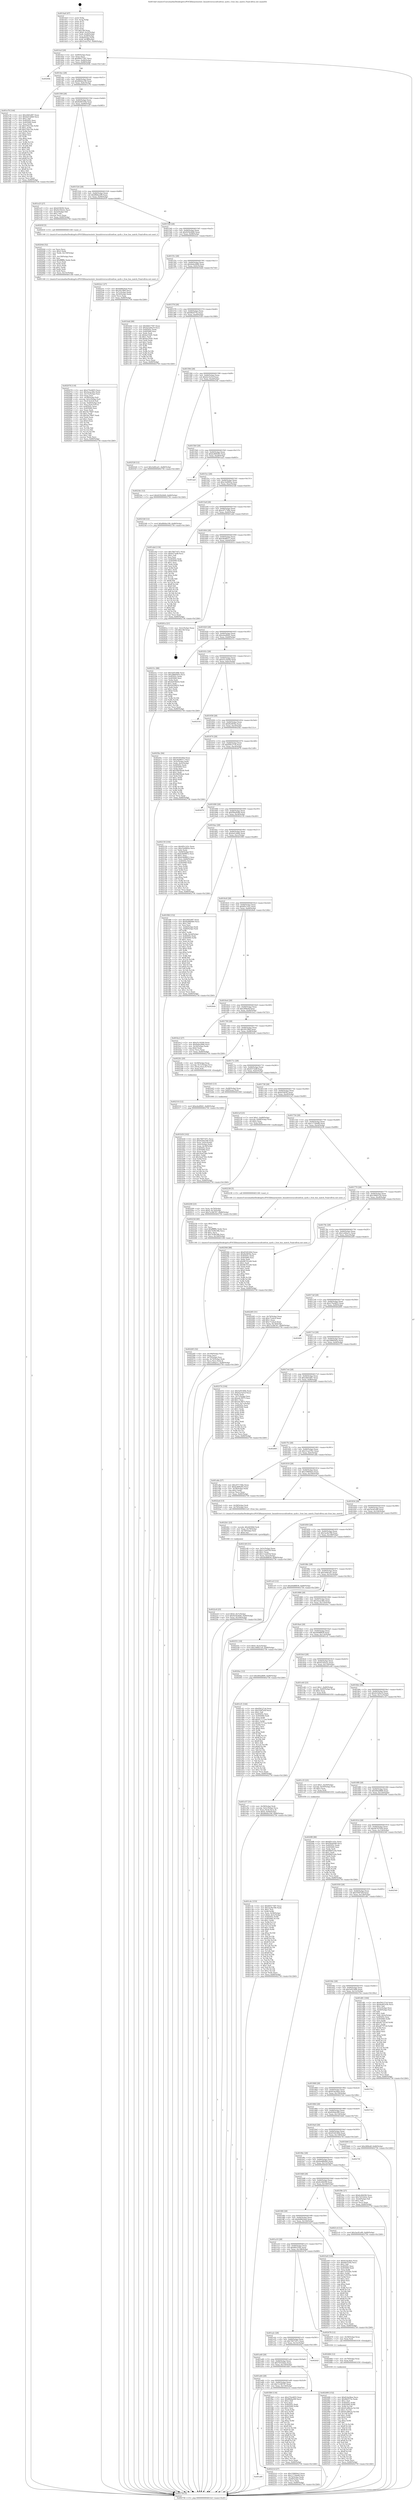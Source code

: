 digraph "0x4014a0" {
  label = "0x4014a0 (/mnt/c/Users/mathe/Desktop/tcc/POCII/binaries/extr_linuxdriversscsifcoefcoe_sysfs.c_fcoe_bus_match_Final-ollvm.out::main(0))"
  labelloc = "t"
  node[shape=record]

  Entry [label="",width=0.3,height=0.3,shape=circle,fillcolor=black,style=filled]
  "0x4014cf" [label="{
     0x4014cf [29]\l
     | [instrs]\l
     &nbsp;&nbsp;0x4014cf \<+3\>: mov -0x80(%rbp),%eax\l
     &nbsp;&nbsp;0x4014d2 \<+2\>: mov %eax,%ecx\l
     &nbsp;&nbsp;0x4014d4 \<+6\>: sub $0x84017587,%ecx\l
     &nbsp;&nbsp;0x4014da \<+6\>: mov %eax,-0x84(%rbp)\l
     &nbsp;&nbsp;0x4014e0 \<+6\>: mov %ecx,-0x88(%rbp)\l
     &nbsp;&nbsp;0x4014e6 \<+6\>: je 000000000040264b \<main+0x11ab\>\l
  }"]
  "0x40264b" [label="{
     0x40264b\l
  }", style=dashed]
  "0x4014ec" [label="{
     0x4014ec [28]\l
     | [instrs]\l
     &nbsp;&nbsp;0x4014ec \<+5\>: jmp 00000000004014f1 \<main+0x51\>\l
     &nbsp;&nbsp;0x4014f1 \<+6\>: mov -0x84(%rbp),%eax\l
     &nbsp;&nbsp;0x4014f7 \<+5\>: sub $0x8844e190,%eax\l
     &nbsp;&nbsp;0x4014fc \<+6\>: mov %eax,-0x8c(%rbp)\l
     &nbsp;&nbsp;0x401502 \<+6\>: je 0000000000401e76 \<main+0x9d6\>\l
  }"]
  Exit [label="",width=0.3,height=0.3,shape=circle,fillcolor=black,style=filled,peripheries=2]
  "0x401e76" [label="{
     0x401e76 [144]\l
     | [instrs]\l
     &nbsp;&nbsp;0x401e76 \<+5\>: mov $0x2db5ef87,%eax\l
     &nbsp;&nbsp;0x401e7b \<+5\>: mov $0xfa414db6,%ecx\l
     &nbsp;&nbsp;0x401e80 \<+2\>: mov $0x1,%dl\l
     &nbsp;&nbsp;0x401e82 \<+7\>: mov 0x40505c,%esi\l
     &nbsp;&nbsp;0x401e89 \<+7\>: mov 0x405060,%edi\l
     &nbsp;&nbsp;0x401e90 \<+3\>: mov %esi,%r8d\l
     &nbsp;&nbsp;0x401e93 \<+7\>: sub $0x576e15fe,%r8d\l
     &nbsp;&nbsp;0x401e9a \<+4\>: sub $0x1,%r8d\l
     &nbsp;&nbsp;0x401e9e \<+7\>: add $0x576e15fe,%r8d\l
     &nbsp;&nbsp;0x401ea5 \<+4\>: imul %r8d,%esi\l
     &nbsp;&nbsp;0x401ea9 \<+3\>: and $0x1,%esi\l
     &nbsp;&nbsp;0x401eac \<+3\>: cmp $0x0,%esi\l
     &nbsp;&nbsp;0x401eaf \<+4\>: sete %r9b\l
     &nbsp;&nbsp;0x401eb3 \<+3\>: cmp $0xa,%edi\l
     &nbsp;&nbsp;0x401eb6 \<+4\>: setl %r10b\l
     &nbsp;&nbsp;0x401eba \<+3\>: mov %r9b,%r11b\l
     &nbsp;&nbsp;0x401ebd \<+4\>: xor $0xff,%r11b\l
     &nbsp;&nbsp;0x401ec1 \<+3\>: mov %r10b,%bl\l
     &nbsp;&nbsp;0x401ec4 \<+3\>: xor $0xff,%bl\l
     &nbsp;&nbsp;0x401ec7 \<+3\>: xor $0x1,%dl\l
     &nbsp;&nbsp;0x401eca \<+3\>: mov %r11b,%r14b\l
     &nbsp;&nbsp;0x401ecd \<+4\>: and $0xff,%r14b\l
     &nbsp;&nbsp;0x401ed1 \<+3\>: and %dl,%r9b\l
     &nbsp;&nbsp;0x401ed4 \<+3\>: mov %bl,%r15b\l
     &nbsp;&nbsp;0x401ed7 \<+4\>: and $0xff,%r15b\l
     &nbsp;&nbsp;0x401edb \<+3\>: and %dl,%r10b\l
     &nbsp;&nbsp;0x401ede \<+3\>: or %r9b,%r14b\l
     &nbsp;&nbsp;0x401ee1 \<+3\>: or %r10b,%r15b\l
     &nbsp;&nbsp;0x401ee4 \<+3\>: xor %r15b,%r14b\l
     &nbsp;&nbsp;0x401ee7 \<+3\>: or %bl,%r11b\l
     &nbsp;&nbsp;0x401eea \<+4\>: xor $0xff,%r11b\l
     &nbsp;&nbsp;0x401eee \<+3\>: or $0x1,%dl\l
     &nbsp;&nbsp;0x401ef1 \<+3\>: and %dl,%r11b\l
     &nbsp;&nbsp;0x401ef4 \<+3\>: or %r11b,%r14b\l
     &nbsp;&nbsp;0x401ef7 \<+4\>: test $0x1,%r14b\l
     &nbsp;&nbsp;0x401efb \<+3\>: cmovne %ecx,%eax\l
     &nbsp;&nbsp;0x401efe \<+3\>: mov %eax,-0x80(%rbp)\l
     &nbsp;&nbsp;0x401f01 \<+5\>: jmp 0000000000402756 \<main+0x12b6\>\l
  }"]
  "0x401508" [label="{
     0x401508 [28]\l
     | [instrs]\l
     &nbsp;&nbsp;0x401508 \<+5\>: jmp 000000000040150d \<main+0x6d\>\l
     &nbsp;&nbsp;0x40150d \<+6\>: mov -0x84(%rbp),%eax\l
     &nbsp;&nbsp;0x401513 \<+5\>: sub $0x8e90103b,%eax\l
     &nbsp;&nbsp;0x401518 \<+6\>: mov %eax,-0x90(%rbp)\l
     &nbsp;&nbsp;0x40151e \<+6\>: je 0000000000401e25 \<main+0x985\>\l
  }"]
  "0x402490" [label="{
     0x402490 [152]\l
     | [instrs]\l
     &nbsp;&nbsp;0x402490 \<+5\>: mov $0x61da36ae,%ecx\l
     &nbsp;&nbsp;0x402495 \<+5\>: mov $0x9fef375e,%edx\l
     &nbsp;&nbsp;0x40249a \<+3\>: mov $0x1,%sil\l
     &nbsp;&nbsp;0x40249d \<+8\>: mov 0x40505c,%r8d\l
     &nbsp;&nbsp;0x4024a5 \<+8\>: mov 0x405060,%r9d\l
     &nbsp;&nbsp;0x4024ad \<+3\>: mov %r8d,%r10d\l
     &nbsp;&nbsp;0x4024b0 \<+7\>: add $0x91a88e2a,%r10d\l
     &nbsp;&nbsp;0x4024b7 \<+4\>: sub $0x1,%r10d\l
     &nbsp;&nbsp;0x4024bb \<+7\>: sub $0x91a88e2a,%r10d\l
     &nbsp;&nbsp;0x4024c2 \<+4\>: imul %r10d,%r8d\l
     &nbsp;&nbsp;0x4024c6 \<+4\>: and $0x1,%r8d\l
     &nbsp;&nbsp;0x4024ca \<+4\>: cmp $0x0,%r8d\l
     &nbsp;&nbsp;0x4024ce \<+4\>: sete %r11b\l
     &nbsp;&nbsp;0x4024d2 \<+4\>: cmp $0xa,%r9d\l
     &nbsp;&nbsp;0x4024d6 \<+3\>: setl %bl\l
     &nbsp;&nbsp;0x4024d9 \<+3\>: mov %r11b,%r14b\l
     &nbsp;&nbsp;0x4024dc \<+4\>: xor $0xff,%r14b\l
     &nbsp;&nbsp;0x4024e0 \<+3\>: mov %bl,%r15b\l
     &nbsp;&nbsp;0x4024e3 \<+4\>: xor $0xff,%r15b\l
     &nbsp;&nbsp;0x4024e7 \<+4\>: xor $0x1,%sil\l
     &nbsp;&nbsp;0x4024eb \<+3\>: mov %r14b,%r12b\l
     &nbsp;&nbsp;0x4024ee \<+4\>: and $0xff,%r12b\l
     &nbsp;&nbsp;0x4024f2 \<+3\>: and %sil,%r11b\l
     &nbsp;&nbsp;0x4024f5 \<+3\>: mov %r15b,%r13b\l
     &nbsp;&nbsp;0x4024f8 \<+4\>: and $0xff,%r13b\l
     &nbsp;&nbsp;0x4024fc \<+3\>: and %sil,%bl\l
     &nbsp;&nbsp;0x4024ff \<+3\>: or %r11b,%r12b\l
     &nbsp;&nbsp;0x402502 \<+3\>: or %bl,%r13b\l
     &nbsp;&nbsp;0x402505 \<+3\>: xor %r13b,%r12b\l
     &nbsp;&nbsp;0x402508 \<+3\>: or %r15b,%r14b\l
     &nbsp;&nbsp;0x40250b \<+4\>: xor $0xff,%r14b\l
     &nbsp;&nbsp;0x40250f \<+4\>: or $0x1,%sil\l
     &nbsp;&nbsp;0x402513 \<+3\>: and %sil,%r14b\l
     &nbsp;&nbsp;0x402516 \<+3\>: or %r14b,%r12b\l
     &nbsp;&nbsp;0x402519 \<+4\>: test $0x1,%r12b\l
     &nbsp;&nbsp;0x40251d \<+3\>: cmovne %edx,%ecx\l
     &nbsp;&nbsp;0x402520 \<+3\>: mov %ecx,-0x80(%rbp)\l
     &nbsp;&nbsp;0x402523 \<+5\>: jmp 0000000000402756 \<main+0x12b6\>\l
  }"]
  "0x401e25" [label="{
     0x401e25 [27]\l
     | [instrs]\l
     &nbsp;&nbsp;0x401e25 \<+5\>: mov $0xb5583f2,%eax\l
     &nbsp;&nbsp;0x401e2a \<+5\>: mov $0x42182e2c,%ecx\l
     &nbsp;&nbsp;0x401e2f \<+3\>: mov -0x2e(%rbp),%dl\l
     &nbsp;&nbsp;0x401e32 \<+3\>: test $0x1,%dl\l
     &nbsp;&nbsp;0x401e35 \<+3\>: cmovne %ecx,%eax\l
     &nbsp;&nbsp;0x401e38 \<+3\>: mov %eax,-0x80(%rbp)\l
     &nbsp;&nbsp;0x401e3b \<+5\>: jmp 0000000000402756 \<main+0x12b6\>\l
  }"]
  "0x401524" [label="{
     0x401524 [28]\l
     | [instrs]\l
     &nbsp;&nbsp;0x401524 \<+5\>: jmp 0000000000401529 \<main+0x89\>\l
     &nbsp;&nbsp;0x401529 \<+6\>: mov -0x84(%rbp),%eax\l
     &nbsp;&nbsp;0x40152f \<+5\>: sub $0x8fb8a299,%eax\l
     &nbsp;&nbsp;0x401534 \<+6\>: mov %eax,-0x94(%rbp)\l
     &nbsp;&nbsp;0x40153a \<+6\>: je 000000000040203f \<main+0xb9f\>\l
  }"]
  "0x402484" [label="{
     0x402484 [12]\l
     | [instrs]\l
     &nbsp;&nbsp;0x402484 \<+4\>: mov -0x70(%rbp),%rax\l
     &nbsp;&nbsp;0x402488 \<+3\>: mov %rax,%rdi\l
     &nbsp;&nbsp;0x40248b \<+5\>: call 0000000000401030 \<free@plt\>\l
     | [calls]\l
     &nbsp;&nbsp;0x401030 \{1\} (unknown)\l
  }"]
  "0x40203f" [label="{
     0x40203f [5]\l
     | [instrs]\l
     &nbsp;&nbsp;0x40203f \<+5\>: call 0000000000401160 \<next_i\>\l
     | [calls]\l
     &nbsp;&nbsp;0x401160 \{1\} (/mnt/c/Users/mathe/Desktop/tcc/POCII/binaries/extr_linuxdriversscsifcoefcoe_sysfs.c_fcoe_bus_match_Final-ollvm.out::next_i)\l
  }"]
  "0x401540" [label="{
     0x401540 [28]\l
     | [instrs]\l
     &nbsp;&nbsp;0x401540 \<+5\>: jmp 0000000000401545 \<main+0xa5\>\l
     &nbsp;&nbsp;0x401545 \<+6\>: mov -0x84(%rbp),%eax\l
     &nbsp;&nbsp;0x40154b \<+5\>: sub $0x925b26d0,%eax\l
     &nbsp;&nbsp;0x401550 \<+6\>: mov %eax,-0x98(%rbp)\l
     &nbsp;&nbsp;0x401556 \<+6\>: je 00000000004022e1 \<main+0xe41\>\l
  }"]
  "0x402310" [label="{
     0x402310 [12]\l
     | [instrs]\l
     &nbsp;&nbsp;0x402310 \<+7\>: movl $0xe4a4f0d1,-0x80(%rbp)\l
     &nbsp;&nbsp;0x402317 \<+5\>: jmp 0000000000402756 \<main+0x12b6\>\l
  }"]
  "0x4022e1" [label="{
     0x4022e1 [27]\l
     | [instrs]\l
     &nbsp;&nbsp;0x4022e1 \<+5\>: mov $0x6d9624ad,%eax\l
     &nbsp;&nbsp;0x4022e6 \<+5\>: mov $0x3015fb9,%ecx\l
     &nbsp;&nbsp;0x4022eb \<+3\>: mov -0x7c(%rbp),%edx\l
     &nbsp;&nbsp;0x4022ee \<+3\>: cmp -0x50(%rbp),%edx\l
     &nbsp;&nbsp;0x4022f1 \<+3\>: cmovl %ecx,%eax\l
     &nbsp;&nbsp;0x4022f4 \<+3\>: mov %eax,-0x80(%rbp)\l
     &nbsp;&nbsp;0x4022f7 \<+5\>: jmp 0000000000402756 \<main+0x12b6\>\l
  }"]
  "0x40155c" [label="{
     0x40155c [28]\l
     | [instrs]\l
     &nbsp;&nbsp;0x40155c \<+5\>: jmp 0000000000401561 \<main+0xc1\>\l
     &nbsp;&nbsp;0x401561 \<+6\>: mov -0x84(%rbp),%eax\l
     &nbsp;&nbsp;0x401567 \<+5\>: sub $0x9e6e2666,%eax\l
     &nbsp;&nbsp;0x40156c \<+6\>: mov %eax,-0x9c(%rbp)\l
     &nbsp;&nbsp;0x401572 \<+6\>: je 0000000000401bdd \<main+0x73d\>\l
  }"]
  "0x4022c8" [label="{
     0x4022c8 [25]\l
     | [instrs]\l
     &nbsp;&nbsp;0x4022c8 \<+7\>: movl $0x0,-0x7c(%rbp)\l
     &nbsp;&nbsp;0x4022cf \<+7\>: movl $0x925b26d0,-0x80(%rbp)\l
     &nbsp;&nbsp;0x4022d6 \<+6\>: mov %eax,-0x164(%rbp)\l
     &nbsp;&nbsp;0x4022dc \<+5\>: jmp 0000000000402756 \<main+0x12b6\>\l
  }"]
  "0x401bdd" [label="{
     0x401bdd [88]\l
     | [instrs]\l
     &nbsp;&nbsp;0x401bdd \<+5\>: mov $0x84017587,%eax\l
     &nbsp;&nbsp;0x401be2 \<+5\>: mov $0x42328a19,%ecx\l
     &nbsp;&nbsp;0x401be7 \<+7\>: mov 0x40505c,%edx\l
     &nbsp;&nbsp;0x401bee \<+7\>: mov 0x405060,%esi\l
     &nbsp;&nbsp;0x401bf5 \<+2\>: mov %edx,%edi\l
     &nbsp;&nbsp;0x401bf7 \<+6\>: sub $0xba10e81,%edi\l
     &nbsp;&nbsp;0x401bfd \<+3\>: sub $0x1,%edi\l
     &nbsp;&nbsp;0x401c00 \<+6\>: add $0xba10e81,%edi\l
     &nbsp;&nbsp;0x401c06 \<+3\>: imul %edi,%edx\l
     &nbsp;&nbsp;0x401c09 \<+3\>: and $0x1,%edx\l
     &nbsp;&nbsp;0x401c0c \<+3\>: cmp $0x0,%edx\l
     &nbsp;&nbsp;0x401c0f \<+4\>: sete %r8b\l
     &nbsp;&nbsp;0x401c13 \<+3\>: cmp $0xa,%esi\l
     &nbsp;&nbsp;0x401c16 \<+4\>: setl %r9b\l
     &nbsp;&nbsp;0x401c1a \<+3\>: mov %r8b,%r10b\l
     &nbsp;&nbsp;0x401c1d \<+3\>: and %r9b,%r10b\l
     &nbsp;&nbsp;0x401c20 \<+3\>: xor %r9b,%r8b\l
     &nbsp;&nbsp;0x401c23 \<+3\>: or %r8b,%r10b\l
     &nbsp;&nbsp;0x401c26 \<+4\>: test $0x1,%r10b\l
     &nbsp;&nbsp;0x401c2a \<+3\>: cmovne %ecx,%eax\l
     &nbsp;&nbsp;0x401c2d \<+3\>: mov %eax,-0x80(%rbp)\l
     &nbsp;&nbsp;0x401c30 \<+5\>: jmp 0000000000402756 \<main+0x12b6\>\l
  }"]
  "0x401578" [label="{
     0x401578 [28]\l
     | [instrs]\l
     &nbsp;&nbsp;0x401578 \<+5\>: jmp 000000000040157d \<main+0xdd\>\l
     &nbsp;&nbsp;0x40157d \<+6\>: mov -0x84(%rbp),%eax\l
     &nbsp;&nbsp;0x401583 \<+5\>: sub $0x9fef375e,%eax\l
     &nbsp;&nbsp;0x401588 \<+6\>: mov %eax,-0xa0(%rbp)\l
     &nbsp;&nbsp;0x40158e \<+6\>: je 0000000000402528 \<main+0x1088\>\l
  }"]
  "0x4022b1" [label="{
     0x4022b1 [23]\l
     | [instrs]\l
     &nbsp;&nbsp;0x4022b1 \<+10\>: movabs $0x4030b6,%rdi\l
     &nbsp;&nbsp;0x4022bb \<+3\>: mov %eax,-0x78(%rbp)\l
     &nbsp;&nbsp;0x4022be \<+3\>: mov -0x78(%rbp),%esi\l
     &nbsp;&nbsp;0x4022c1 \<+2\>: mov $0x0,%al\l
     &nbsp;&nbsp;0x4022c3 \<+5\>: call 0000000000401040 \<printf@plt\>\l
     | [calls]\l
     &nbsp;&nbsp;0x401040 \{1\} (unknown)\l
  }"]
  "0x402528" [label="{
     0x402528 [12]\l
     | [instrs]\l
     &nbsp;&nbsp;0x402528 \<+7\>: movl $0x3e6fca41,-0x80(%rbp)\l
     &nbsp;&nbsp;0x40252f \<+5\>: jmp 0000000000402756 \<main+0x12b6\>\l
  }"]
  "0x401594" [label="{
     0x401594 [28]\l
     | [instrs]\l
     &nbsp;&nbsp;0x401594 \<+5\>: jmp 0000000000401599 \<main+0xf9\>\l
     &nbsp;&nbsp;0x401599 \<+6\>: mov -0x84(%rbp),%eax\l
     &nbsp;&nbsp;0x40159f \<+5\>: sub $0xb2c5e5cf,%eax\l
     &nbsp;&nbsp;0x4015a4 \<+6\>: mov %eax,-0xa4(%rbp)\l
     &nbsp;&nbsp;0x4015aa \<+6\>: je 00000000004023dc \<main+0xf3c\>\l
  }"]
  "0x402265" [label="{
     0x402265 [32]\l
     | [instrs]\l
     &nbsp;&nbsp;0x402265 \<+6\>: mov -0x160(%rbp),%ecx\l
     &nbsp;&nbsp;0x40226b \<+3\>: imul %eax,%ecx\l
     &nbsp;&nbsp;0x40226e \<+4\>: mov -0x70(%rbp),%rsi\l
     &nbsp;&nbsp;0x402272 \<+4\>: movslq -0x74(%rbp),%rdi\l
     &nbsp;&nbsp;0x402276 \<+3\>: mov %ecx,(%rsi,%rdi,4)\l
     &nbsp;&nbsp;0x402279 \<+7\>: movl $0x1e49ae1c,-0x80(%rbp)\l
     &nbsp;&nbsp;0x402280 \<+5\>: jmp 0000000000402756 \<main+0x12b6\>\l
  }"]
  "0x4023dc" [label="{
     0x4023dc [12]\l
     | [instrs]\l
     &nbsp;&nbsp;0x4023dc \<+7\>: movl $0x925b26d0,-0x80(%rbp)\l
     &nbsp;&nbsp;0x4023e3 \<+5\>: jmp 0000000000402756 \<main+0x12b6\>\l
  }"]
  "0x4015b0" [label="{
     0x4015b0 [28]\l
     | [instrs]\l
     &nbsp;&nbsp;0x4015b0 \<+5\>: jmp 00000000004015b5 \<main+0x115\>\l
     &nbsp;&nbsp;0x4015b5 \<+6\>: mov -0x84(%rbp),%eax\l
     &nbsp;&nbsp;0x4015bb \<+5\>: sub $0xbc806265,%eax\l
     &nbsp;&nbsp;0x4015c0 \<+6\>: mov %eax,-0xa8(%rbp)\l
     &nbsp;&nbsp;0x4015c6 \<+6\>: je 0000000000401aa5 \<main+0x605\>\l
  }"]
  "0x40223d" [label="{
     0x40223d [40]\l
     | [instrs]\l
     &nbsp;&nbsp;0x40223d \<+5\>: mov $0x2,%ecx\l
     &nbsp;&nbsp;0x402242 \<+1\>: cltd\l
     &nbsp;&nbsp;0x402243 \<+2\>: idiv %ecx\l
     &nbsp;&nbsp;0x402245 \<+6\>: imul $0xfffffffe,%edx,%ecx\l
     &nbsp;&nbsp;0x40224b \<+6\>: add $0x7438e38b,%ecx\l
     &nbsp;&nbsp;0x402251 \<+3\>: add $0x1,%ecx\l
     &nbsp;&nbsp;0x402254 \<+6\>: sub $0x7438e38b,%ecx\l
     &nbsp;&nbsp;0x40225a \<+6\>: mov %ecx,-0x160(%rbp)\l
     &nbsp;&nbsp;0x402260 \<+5\>: call 0000000000401160 \<next_i\>\l
     | [calls]\l
     &nbsp;&nbsp;0x401160 \{1\} (/mnt/c/Users/mathe/Desktop/tcc/POCII/binaries/extr_linuxdriversscsifcoefcoe_sysfs.c_fcoe_bus_match_Final-ollvm.out::next_i)\l
  }"]
  "0x401aa5" [label="{
     0x401aa5\l
  }", style=dashed]
  "0x4015cc" [label="{
     0x4015cc [28]\l
     | [instrs]\l
     &nbsp;&nbsp;0x4015cc \<+5\>: jmp 00000000004015d1 \<main+0x131\>\l
     &nbsp;&nbsp;0x4015d1 \<+6\>: mov -0x84(%rbp),%eax\l
     &nbsp;&nbsp;0x4015d7 \<+5\>: sub $0xc5e6962a,%eax\l
     &nbsp;&nbsp;0x4015dc \<+6\>: mov %eax,-0xac(%rbp)\l
     &nbsp;&nbsp;0x4015e2 \<+6\>: je 00000000004021b8 \<main+0xd18\>\l
  }"]
  "0x401a80" [label="{
     0x401a80\l
  }", style=dashed]
  "0x4021b8" [label="{
     0x4021b8 [12]\l
     | [instrs]\l
     &nbsp;&nbsp;0x4021b8 \<+7\>: movl $0x8844e190,-0x80(%rbp)\l
     &nbsp;&nbsp;0x4021bf \<+5\>: jmp 0000000000402756 \<main+0x12b6\>\l
  }"]
  "0x4015e8" [label="{
     0x4015e8 [28]\l
     | [instrs]\l
     &nbsp;&nbsp;0x4015e8 \<+5\>: jmp 00000000004015ed \<main+0x14d\>\l
     &nbsp;&nbsp;0x4015ed \<+6\>: mov -0x84(%rbp),%eax\l
     &nbsp;&nbsp;0x4015f3 \<+5\>: sub $0xc671749e,%eax\l
     &nbsp;&nbsp;0x4015f8 \<+6\>: mov %eax,-0xb0(%rbp)\l
     &nbsp;&nbsp;0x4015fe \<+6\>: je 0000000000401abd \<main+0x61d\>\l
  }"]
  "0x40221d" [label="{
     0x40221d [27]\l
     | [instrs]\l
     &nbsp;&nbsp;0x40221d \<+5\>: mov $0x339604e5,%eax\l
     &nbsp;&nbsp;0x402222 \<+5\>: mov $0x11728a68,%ecx\l
     &nbsp;&nbsp;0x402227 \<+3\>: mov -0x74(%rbp),%edx\l
     &nbsp;&nbsp;0x40222a \<+3\>: cmp -0x68(%rbp),%edx\l
     &nbsp;&nbsp;0x40222d \<+3\>: cmovl %ecx,%eax\l
     &nbsp;&nbsp;0x402230 \<+3\>: mov %eax,-0x80(%rbp)\l
     &nbsp;&nbsp;0x402233 \<+5\>: jmp 0000000000402756 \<main+0x12b6\>\l
  }"]
  "0x401abd" [label="{
     0x401abd [134]\l
     | [instrs]\l
     &nbsp;&nbsp;0x401abd \<+5\>: mov $0x7607167c,%eax\l
     &nbsp;&nbsp;0x401ac2 \<+5\>: mov $0x8373e8f,%ecx\l
     &nbsp;&nbsp;0x401ac7 \<+2\>: mov $0x1,%dl\l
     &nbsp;&nbsp;0x401ac9 \<+2\>: xor %esi,%esi\l
     &nbsp;&nbsp;0x401acb \<+7\>: mov 0x40505c,%edi\l
     &nbsp;&nbsp;0x401ad2 \<+8\>: mov 0x405060,%r8d\l
     &nbsp;&nbsp;0x401ada \<+3\>: sub $0x1,%esi\l
     &nbsp;&nbsp;0x401add \<+3\>: mov %edi,%r9d\l
     &nbsp;&nbsp;0x401ae0 \<+3\>: add %esi,%r9d\l
     &nbsp;&nbsp;0x401ae3 \<+4\>: imul %r9d,%edi\l
     &nbsp;&nbsp;0x401ae7 \<+3\>: and $0x1,%edi\l
     &nbsp;&nbsp;0x401aea \<+3\>: cmp $0x0,%edi\l
     &nbsp;&nbsp;0x401aed \<+4\>: sete %r10b\l
     &nbsp;&nbsp;0x401af1 \<+4\>: cmp $0xa,%r8d\l
     &nbsp;&nbsp;0x401af5 \<+4\>: setl %r11b\l
     &nbsp;&nbsp;0x401af9 \<+3\>: mov %r10b,%bl\l
     &nbsp;&nbsp;0x401afc \<+3\>: xor $0xff,%bl\l
     &nbsp;&nbsp;0x401aff \<+3\>: mov %r11b,%r14b\l
     &nbsp;&nbsp;0x401b02 \<+4\>: xor $0xff,%r14b\l
     &nbsp;&nbsp;0x401b06 \<+3\>: xor $0x0,%dl\l
     &nbsp;&nbsp;0x401b09 \<+3\>: mov %bl,%r15b\l
     &nbsp;&nbsp;0x401b0c \<+4\>: and $0x0,%r15b\l
     &nbsp;&nbsp;0x401b10 \<+3\>: and %dl,%r10b\l
     &nbsp;&nbsp;0x401b13 \<+3\>: mov %r14b,%r12b\l
     &nbsp;&nbsp;0x401b16 \<+4\>: and $0x0,%r12b\l
     &nbsp;&nbsp;0x401b1a \<+3\>: and %dl,%r11b\l
     &nbsp;&nbsp;0x401b1d \<+3\>: or %r10b,%r15b\l
     &nbsp;&nbsp;0x401b20 \<+3\>: or %r11b,%r12b\l
     &nbsp;&nbsp;0x401b23 \<+3\>: xor %r12b,%r15b\l
     &nbsp;&nbsp;0x401b26 \<+3\>: or %r14b,%bl\l
     &nbsp;&nbsp;0x401b29 \<+3\>: xor $0xff,%bl\l
     &nbsp;&nbsp;0x401b2c \<+3\>: or $0x0,%dl\l
     &nbsp;&nbsp;0x401b2f \<+2\>: and %dl,%bl\l
     &nbsp;&nbsp;0x401b31 \<+3\>: or %bl,%r15b\l
     &nbsp;&nbsp;0x401b34 \<+4\>: test $0x1,%r15b\l
     &nbsp;&nbsp;0x401b38 \<+3\>: cmovne %ecx,%eax\l
     &nbsp;&nbsp;0x401b3b \<+3\>: mov %eax,-0x80(%rbp)\l
     &nbsp;&nbsp;0x401b3e \<+5\>: jmp 0000000000402756 \<main+0x12b6\>\l
  }"]
  "0x401604" [label="{
     0x401604 [28]\l
     | [instrs]\l
     &nbsp;&nbsp;0x401604 \<+5\>: jmp 0000000000401609 \<main+0x169\>\l
     &nbsp;&nbsp;0x401609 \<+6\>: mov -0x84(%rbp),%eax\l
     &nbsp;&nbsp;0x40160f \<+5\>: sub $0xc8a98517,%eax\l
     &nbsp;&nbsp;0x401614 \<+6\>: mov %eax,-0xb4(%rbp)\l
     &nbsp;&nbsp;0x40161a \<+6\>: je 000000000040261a \<main+0x117a\>\l
  }"]
  "0x402206" [label="{
     0x402206 [23]\l
     | [instrs]\l
     &nbsp;&nbsp;0x402206 \<+4\>: mov %rax,-0x70(%rbp)\l
     &nbsp;&nbsp;0x40220a \<+7\>: movl $0x0,-0x74(%rbp)\l
     &nbsp;&nbsp;0x402211 \<+7\>: movl $0x7e186787,-0x80(%rbp)\l
     &nbsp;&nbsp;0x402218 \<+5\>: jmp 0000000000402756 \<main+0x12b6\>\l
  }"]
  "0x40261a" [label="{
     0x40261a [21]\l
     | [instrs]\l
     &nbsp;&nbsp;0x40261a \<+3\>: mov -0x2c(%rbp),%eax\l
     &nbsp;&nbsp;0x40261d \<+7\>: add $0x148,%rsp\l
     &nbsp;&nbsp;0x402624 \<+1\>: pop %rbx\l
     &nbsp;&nbsp;0x402625 \<+2\>: pop %r12\l
     &nbsp;&nbsp;0x402627 \<+2\>: pop %r13\l
     &nbsp;&nbsp;0x402629 \<+2\>: pop %r14\l
     &nbsp;&nbsp;0x40262b \<+2\>: pop %r15\l
     &nbsp;&nbsp;0x40262d \<+1\>: pop %rbp\l
     &nbsp;&nbsp;0x40262e \<+1\>: ret\l
  }"]
  "0x401620" [label="{
     0x401620 [28]\l
     | [instrs]\l
     &nbsp;&nbsp;0x401620 \<+5\>: jmp 0000000000401625 \<main+0x185\>\l
     &nbsp;&nbsp;0x401625 \<+6\>: mov -0x84(%rbp),%eax\l
     &nbsp;&nbsp;0x40162b \<+5\>: sub $0xe4a4f0d1,%eax\l
     &nbsp;&nbsp;0x401630 \<+6\>: mov %eax,-0xb8(%rbp)\l
     &nbsp;&nbsp;0x401636 \<+6\>: je 000000000040231c \<main+0xe7c\>\l
  }"]
  "0x402078" [label="{
     0x402078 [116]\l
     | [instrs]\l
     &nbsp;&nbsp;0x402078 \<+5\>: mov $0x270e4855,%ecx\l
     &nbsp;&nbsp;0x40207d \<+5\>: mov $0x3eeac46e,%edx\l
     &nbsp;&nbsp;0x402082 \<+6\>: mov -0x15c(%rbp),%esi\l
     &nbsp;&nbsp;0x402088 \<+3\>: imul %eax,%esi\l
     &nbsp;&nbsp;0x40208b \<+4\>: mov -0x58(%rbp),%r8\l
     &nbsp;&nbsp;0x40208f \<+4\>: movslq -0x5c(%rbp),%r9\l
     &nbsp;&nbsp;0x402093 \<+4\>: mov (%r8,%r9,8),%r8\l
     &nbsp;&nbsp;0x402097 \<+4\>: movslq -0x64(%rbp),%r9\l
     &nbsp;&nbsp;0x40209b \<+4\>: mov %esi,(%r8,%r9,4)\l
     &nbsp;&nbsp;0x40209f \<+7\>: mov 0x40505c,%eax\l
     &nbsp;&nbsp;0x4020a6 \<+7\>: mov 0x405060,%esi\l
     &nbsp;&nbsp;0x4020ad \<+2\>: mov %eax,%edi\l
     &nbsp;&nbsp;0x4020af \<+6\>: add $0x54c76bf7,%edi\l
     &nbsp;&nbsp;0x4020b5 \<+3\>: sub $0x1,%edi\l
     &nbsp;&nbsp;0x4020b8 \<+6\>: sub $0x54c76bf7,%edi\l
     &nbsp;&nbsp;0x4020be \<+3\>: imul %edi,%eax\l
     &nbsp;&nbsp;0x4020c1 \<+3\>: and $0x1,%eax\l
     &nbsp;&nbsp;0x4020c4 \<+3\>: cmp $0x0,%eax\l
     &nbsp;&nbsp;0x4020c7 \<+4\>: sete %r10b\l
     &nbsp;&nbsp;0x4020cb \<+3\>: cmp $0xa,%esi\l
     &nbsp;&nbsp;0x4020ce \<+4\>: setl %r11b\l
     &nbsp;&nbsp;0x4020d2 \<+3\>: mov %r10b,%bl\l
     &nbsp;&nbsp;0x4020d5 \<+3\>: and %r11b,%bl\l
     &nbsp;&nbsp;0x4020d8 \<+3\>: xor %r11b,%r10b\l
     &nbsp;&nbsp;0x4020db \<+3\>: or %r10b,%bl\l
     &nbsp;&nbsp;0x4020de \<+3\>: test $0x1,%bl\l
     &nbsp;&nbsp;0x4020e1 \<+3\>: cmovne %edx,%ecx\l
     &nbsp;&nbsp;0x4020e4 \<+3\>: mov %ecx,-0x80(%rbp)\l
     &nbsp;&nbsp;0x4020e7 \<+5\>: jmp 0000000000402756 \<main+0x12b6\>\l
  }"]
  "0x40231c" [label="{
     0x40231c [88]\l
     | [instrs]\l
     &nbsp;&nbsp;0x40231c \<+5\>: mov $0x5ef5180b,%eax\l
     &nbsp;&nbsp;0x402321 \<+5\>: mov $0x2868565a,%ecx\l
     &nbsp;&nbsp;0x402326 \<+7\>: mov 0x40505c,%edx\l
     &nbsp;&nbsp;0x40232d \<+7\>: mov 0x405060,%esi\l
     &nbsp;&nbsp;0x402334 \<+2\>: mov %edx,%edi\l
     &nbsp;&nbsp;0x402336 \<+6\>: add $0x42036d32,%edi\l
     &nbsp;&nbsp;0x40233c \<+3\>: sub $0x1,%edi\l
     &nbsp;&nbsp;0x40233f \<+6\>: sub $0x42036d32,%edi\l
     &nbsp;&nbsp;0x402345 \<+3\>: imul %edi,%edx\l
     &nbsp;&nbsp;0x402348 \<+3\>: and $0x1,%edx\l
     &nbsp;&nbsp;0x40234b \<+3\>: cmp $0x0,%edx\l
     &nbsp;&nbsp;0x40234e \<+4\>: sete %r8b\l
     &nbsp;&nbsp;0x402352 \<+3\>: cmp $0xa,%esi\l
     &nbsp;&nbsp;0x402355 \<+4\>: setl %r9b\l
     &nbsp;&nbsp;0x402359 \<+3\>: mov %r8b,%r10b\l
     &nbsp;&nbsp;0x40235c \<+3\>: and %r9b,%r10b\l
     &nbsp;&nbsp;0x40235f \<+3\>: xor %r9b,%r8b\l
     &nbsp;&nbsp;0x402362 \<+3\>: or %r8b,%r10b\l
     &nbsp;&nbsp;0x402365 \<+4\>: test $0x1,%r10b\l
     &nbsp;&nbsp;0x402369 \<+3\>: cmovne %ecx,%eax\l
     &nbsp;&nbsp;0x40236c \<+3\>: mov %eax,-0x80(%rbp)\l
     &nbsp;&nbsp;0x40236f \<+5\>: jmp 0000000000402756 \<main+0x12b6\>\l
  }"]
  "0x40163c" [label="{
     0x40163c [28]\l
     | [instrs]\l
     &nbsp;&nbsp;0x40163c \<+5\>: jmp 0000000000401641 \<main+0x1a1\>\l
     &nbsp;&nbsp;0x401641 \<+6\>: mov -0x84(%rbp),%eax\l
     &nbsp;&nbsp;0x401647 \<+5\>: sub $0xe5c16200,%eax\l
     &nbsp;&nbsp;0x40164c \<+6\>: mov %eax,-0xbc(%rbp)\l
     &nbsp;&nbsp;0x401652 \<+6\>: je 0000000000402534 \<main+0x1094\>\l
  }"]
  "0x402044" [label="{
     0x402044 [52]\l
     | [instrs]\l
     &nbsp;&nbsp;0x402044 \<+2\>: xor %ecx,%ecx\l
     &nbsp;&nbsp;0x402046 \<+5\>: mov $0x2,%edx\l
     &nbsp;&nbsp;0x40204b \<+6\>: mov %edx,-0x158(%rbp)\l
     &nbsp;&nbsp;0x402051 \<+1\>: cltd\l
     &nbsp;&nbsp;0x402052 \<+6\>: mov -0x158(%rbp),%esi\l
     &nbsp;&nbsp;0x402058 \<+2\>: idiv %esi\l
     &nbsp;&nbsp;0x40205a \<+6\>: imul $0xfffffffe,%edx,%edx\l
     &nbsp;&nbsp;0x402060 \<+2\>: mov %ecx,%edi\l
     &nbsp;&nbsp;0x402062 \<+2\>: sub %edx,%edi\l
     &nbsp;&nbsp;0x402064 \<+2\>: mov %ecx,%edx\l
     &nbsp;&nbsp;0x402066 \<+3\>: sub $0x1,%edx\l
     &nbsp;&nbsp;0x402069 \<+2\>: add %edx,%edi\l
     &nbsp;&nbsp;0x40206b \<+2\>: sub %edi,%ecx\l
     &nbsp;&nbsp;0x40206d \<+6\>: mov %ecx,-0x15c(%rbp)\l
     &nbsp;&nbsp;0x402073 \<+5\>: call 0000000000401160 \<next_i\>\l
     | [calls]\l
     &nbsp;&nbsp;0x401160 \{1\} (/mnt/c/Users/mathe/Desktop/tcc/POCII/binaries/extr_linuxdriversscsifcoefcoe_sysfs.c_fcoe_bus_match_Final-ollvm.out::next_i)\l
  }"]
  "0x402534" [label="{
     0x402534\l
  }", style=dashed]
  "0x401658" [label="{
     0x401658 [28]\l
     | [instrs]\l
     &nbsp;&nbsp;0x401658 \<+5\>: jmp 000000000040165d \<main+0x1bd\>\l
     &nbsp;&nbsp;0x40165d \<+6\>: mov -0x84(%rbp),%eax\l
     &nbsp;&nbsp;0x401663 \<+5\>: sub $0xf4c905fa,%eax\l
     &nbsp;&nbsp;0x401668 \<+6\>: mov %eax,-0xc0(%rbp)\l
     &nbsp;&nbsp;0x40166e \<+6\>: je 00000000004025bc \<main+0x111c\>\l
  }"]
  "0x401a64" [label="{
     0x401a64 [28]\l
     | [instrs]\l
     &nbsp;&nbsp;0x401a64 \<+5\>: jmp 0000000000401a69 \<main+0x5c9\>\l
     &nbsp;&nbsp;0x401a69 \<+6\>: mov -0x84(%rbp),%eax\l
     &nbsp;&nbsp;0x401a6f \<+5\>: sub $0x7e186787,%eax\l
     &nbsp;&nbsp;0x401a74 \<+6\>: mov %eax,-0x154(%rbp)\l
     &nbsp;&nbsp;0x401a7a \<+6\>: je 000000000040221d \<main+0xd7d\>\l
  }"]
  "0x4025bc" [label="{
     0x4025bc [94]\l
     | [instrs]\l
     &nbsp;&nbsp;0x4025bc \<+5\>: mov $0x6526160d,%eax\l
     &nbsp;&nbsp;0x4025c1 \<+5\>: mov $0xc8a98517,%ecx\l
     &nbsp;&nbsp;0x4025c6 \<+3\>: mov -0x3c(%rbp),%edx\l
     &nbsp;&nbsp;0x4025c9 \<+3\>: mov %edx,-0x2c(%rbp)\l
     &nbsp;&nbsp;0x4025cc \<+7\>: mov 0x40505c,%edx\l
     &nbsp;&nbsp;0x4025d3 \<+7\>: mov 0x405060,%esi\l
     &nbsp;&nbsp;0x4025da \<+2\>: mov %edx,%edi\l
     &nbsp;&nbsp;0x4025dc \<+6\>: add $0x56b58eab,%edi\l
     &nbsp;&nbsp;0x4025e2 \<+3\>: sub $0x1,%edi\l
     &nbsp;&nbsp;0x4025e5 \<+6\>: sub $0x56b58eab,%edi\l
     &nbsp;&nbsp;0x4025eb \<+3\>: imul %edi,%edx\l
     &nbsp;&nbsp;0x4025ee \<+3\>: and $0x1,%edx\l
     &nbsp;&nbsp;0x4025f1 \<+3\>: cmp $0x0,%edx\l
     &nbsp;&nbsp;0x4025f4 \<+4\>: sete %r8b\l
     &nbsp;&nbsp;0x4025f8 \<+3\>: cmp $0xa,%esi\l
     &nbsp;&nbsp;0x4025fb \<+4\>: setl %r9b\l
     &nbsp;&nbsp;0x4025ff \<+3\>: mov %r8b,%r10b\l
     &nbsp;&nbsp;0x402602 \<+3\>: and %r9b,%r10b\l
     &nbsp;&nbsp;0x402605 \<+3\>: xor %r9b,%r8b\l
     &nbsp;&nbsp;0x402608 \<+3\>: or %r8b,%r10b\l
     &nbsp;&nbsp;0x40260b \<+4\>: test $0x1,%r10b\l
     &nbsp;&nbsp;0x40260f \<+3\>: cmovne %ecx,%eax\l
     &nbsp;&nbsp;0x402612 \<+3\>: mov %eax,-0x80(%rbp)\l
     &nbsp;&nbsp;0x402615 \<+5\>: jmp 0000000000402756 \<main+0x12b6\>\l
  }"]
  "0x401674" [label="{
     0x401674 [28]\l
     | [instrs]\l
     &nbsp;&nbsp;0x401674 \<+5\>: jmp 0000000000401679 \<main+0x1d9\>\l
     &nbsp;&nbsp;0x401679 \<+6\>: mov -0x84(%rbp),%eax\l
     &nbsp;&nbsp;0x40167f \<+5\>: sub $0xf56127c6,%eax\l
     &nbsp;&nbsp;0x401684 \<+6\>: mov %eax,-0xc4(%rbp)\l
     &nbsp;&nbsp;0x40168a \<+6\>: je 0000000000402679 \<main+0x11d9\>\l
  }"]
  "0x401fb9" [label="{
     0x401fb9 [134]\l
     | [instrs]\l
     &nbsp;&nbsp;0x401fb9 \<+5\>: mov $0x270e4855,%eax\l
     &nbsp;&nbsp;0x401fbe \<+5\>: mov $0x8fb8a299,%ecx\l
     &nbsp;&nbsp;0x401fc3 \<+2\>: mov $0x1,%dl\l
     &nbsp;&nbsp;0x401fc5 \<+2\>: xor %esi,%esi\l
     &nbsp;&nbsp;0x401fc7 \<+7\>: mov 0x40505c,%edi\l
     &nbsp;&nbsp;0x401fce \<+8\>: mov 0x405060,%r8d\l
     &nbsp;&nbsp;0x401fd6 \<+3\>: sub $0x1,%esi\l
     &nbsp;&nbsp;0x401fd9 \<+3\>: mov %edi,%r9d\l
     &nbsp;&nbsp;0x401fdc \<+3\>: add %esi,%r9d\l
     &nbsp;&nbsp;0x401fdf \<+4\>: imul %r9d,%edi\l
     &nbsp;&nbsp;0x401fe3 \<+3\>: and $0x1,%edi\l
     &nbsp;&nbsp;0x401fe6 \<+3\>: cmp $0x0,%edi\l
     &nbsp;&nbsp;0x401fe9 \<+4\>: sete %r10b\l
     &nbsp;&nbsp;0x401fed \<+4\>: cmp $0xa,%r8d\l
     &nbsp;&nbsp;0x401ff1 \<+4\>: setl %r11b\l
     &nbsp;&nbsp;0x401ff5 \<+3\>: mov %r10b,%bl\l
     &nbsp;&nbsp;0x401ff8 \<+3\>: xor $0xff,%bl\l
     &nbsp;&nbsp;0x401ffb \<+3\>: mov %r11b,%r14b\l
     &nbsp;&nbsp;0x401ffe \<+4\>: xor $0xff,%r14b\l
     &nbsp;&nbsp;0x402002 \<+3\>: xor $0x1,%dl\l
     &nbsp;&nbsp;0x402005 \<+3\>: mov %bl,%r15b\l
     &nbsp;&nbsp;0x402008 \<+4\>: and $0xff,%r15b\l
     &nbsp;&nbsp;0x40200c \<+3\>: and %dl,%r10b\l
     &nbsp;&nbsp;0x40200f \<+3\>: mov %r14b,%r12b\l
     &nbsp;&nbsp;0x402012 \<+4\>: and $0xff,%r12b\l
     &nbsp;&nbsp;0x402016 \<+3\>: and %dl,%r11b\l
     &nbsp;&nbsp;0x402019 \<+3\>: or %r10b,%r15b\l
     &nbsp;&nbsp;0x40201c \<+3\>: or %r11b,%r12b\l
     &nbsp;&nbsp;0x40201f \<+3\>: xor %r12b,%r15b\l
     &nbsp;&nbsp;0x402022 \<+3\>: or %r14b,%bl\l
     &nbsp;&nbsp;0x402025 \<+3\>: xor $0xff,%bl\l
     &nbsp;&nbsp;0x402028 \<+3\>: or $0x1,%dl\l
     &nbsp;&nbsp;0x40202b \<+2\>: and %dl,%bl\l
     &nbsp;&nbsp;0x40202d \<+3\>: or %bl,%r15b\l
     &nbsp;&nbsp;0x402030 \<+4\>: test $0x1,%r15b\l
     &nbsp;&nbsp;0x402034 \<+3\>: cmovne %ecx,%eax\l
     &nbsp;&nbsp;0x402037 \<+3\>: mov %eax,-0x80(%rbp)\l
     &nbsp;&nbsp;0x40203a \<+5\>: jmp 0000000000402756 \<main+0x12b6\>\l
  }"]
  "0x402679" [label="{
     0x402679\l
  }", style=dashed]
  "0x401690" [label="{
     0x401690 [28]\l
     | [instrs]\l
     &nbsp;&nbsp;0x401690 \<+5\>: jmp 0000000000401695 \<main+0x1f5\>\l
     &nbsp;&nbsp;0x401695 \<+6\>: mov -0x84(%rbp),%eax\l
     &nbsp;&nbsp;0x40169b \<+5\>: sub $0xf56a9266,%eax\l
     &nbsp;&nbsp;0x4016a0 \<+6\>: mov %eax,-0xc8(%rbp)\l
     &nbsp;&nbsp;0x4016a6 \<+6\>: je 0000000000402150 \<main+0xcb0\>\l
  }"]
  "0x401a48" [label="{
     0x401a48 [28]\l
     | [instrs]\l
     &nbsp;&nbsp;0x401a48 \<+5\>: jmp 0000000000401a4d \<main+0x5ad\>\l
     &nbsp;&nbsp;0x401a4d \<+6\>: mov -0x84(%rbp),%eax\l
     &nbsp;&nbsp;0x401a53 \<+5\>: sub $0x7d31b42e,%eax\l
     &nbsp;&nbsp;0x401a58 \<+6\>: mov %eax,-0x150(%rbp)\l
     &nbsp;&nbsp;0x401a5e \<+6\>: je 0000000000401fb9 \<main+0xb19\>\l
  }"]
  "0x402150" [label="{
     0x402150 [104]\l
     | [instrs]\l
     &nbsp;&nbsp;0x402150 \<+5\>: mov $0xfd5c143c,%eax\l
     &nbsp;&nbsp;0x402155 \<+5\>: mov $0xc5e6962a,%ecx\l
     &nbsp;&nbsp;0x40215a \<+2\>: xor %edx,%edx\l
     &nbsp;&nbsp;0x40215c \<+3\>: mov -0x64(%rbp),%esi\l
     &nbsp;&nbsp;0x40215f \<+6\>: sub $0xb36d8812,%esi\l
     &nbsp;&nbsp;0x402165 \<+3\>: add $0x1,%esi\l
     &nbsp;&nbsp;0x402168 \<+6\>: add $0xb36d8812,%esi\l
     &nbsp;&nbsp;0x40216e \<+3\>: mov %esi,-0x64(%rbp)\l
     &nbsp;&nbsp;0x402171 \<+7\>: mov 0x40505c,%esi\l
     &nbsp;&nbsp;0x402178 \<+7\>: mov 0x405060,%edi\l
     &nbsp;&nbsp;0x40217f \<+3\>: sub $0x1,%edx\l
     &nbsp;&nbsp;0x402182 \<+3\>: mov %esi,%r8d\l
     &nbsp;&nbsp;0x402185 \<+3\>: add %edx,%r8d\l
     &nbsp;&nbsp;0x402188 \<+4\>: imul %r8d,%esi\l
     &nbsp;&nbsp;0x40218c \<+3\>: and $0x1,%esi\l
     &nbsp;&nbsp;0x40218f \<+3\>: cmp $0x0,%esi\l
     &nbsp;&nbsp;0x402192 \<+4\>: sete %r9b\l
     &nbsp;&nbsp;0x402196 \<+3\>: cmp $0xa,%edi\l
     &nbsp;&nbsp;0x402199 \<+4\>: setl %r10b\l
     &nbsp;&nbsp;0x40219d \<+3\>: mov %r9b,%r11b\l
     &nbsp;&nbsp;0x4021a0 \<+3\>: and %r10b,%r11b\l
     &nbsp;&nbsp;0x4021a3 \<+3\>: xor %r10b,%r9b\l
     &nbsp;&nbsp;0x4021a6 \<+3\>: or %r9b,%r11b\l
     &nbsp;&nbsp;0x4021a9 \<+4\>: test $0x1,%r11b\l
     &nbsp;&nbsp;0x4021ad \<+3\>: cmovne %ecx,%eax\l
     &nbsp;&nbsp;0x4021b0 \<+3\>: mov %eax,-0x80(%rbp)\l
     &nbsp;&nbsp;0x4021b3 \<+5\>: jmp 0000000000402756 \<main+0x12b6\>\l
  }"]
  "0x4016ac" [label="{
     0x4016ac [28]\l
     | [instrs]\l
     &nbsp;&nbsp;0x4016ac \<+5\>: jmp 00000000004016b1 \<main+0x211\>\l
     &nbsp;&nbsp;0x4016b1 \<+6\>: mov -0x84(%rbp),%eax\l
     &nbsp;&nbsp;0x4016b7 \<+5\>: sub $0xfa414db6,%eax\l
     &nbsp;&nbsp;0x4016bc \<+6\>: mov %eax,-0xcc(%rbp)\l
     &nbsp;&nbsp;0x4016c2 \<+6\>: je 0000000000401f06 \<main+0xa66\>\l
  }"]
  "0x40262f" [label="{
     0x40262f\l
  }", style=dashed]
  "0x401f06" [label="{
     0x401f06 [152]\l
     | [instrs]\l
     &nbsp;&nbsp;0x401f06 \<+5\>: mov $0x2db5ef87,%eax\l
     &nbsp;&nbsp;0x401f0b \<+5\>: mov $0x6ad6b0b0,%ecx\l
     &nbsp;&nbsp;0x401f10 \<+2\>: mov $0x1,%dl\l
     &nbsp;&nbsp;0x401f12 \<+2\>: xor %esi,%esi\l
     &nbsp;&nbsp;0x401f14 \<+3\>: mov -0x64(%rbp),%edi\l
     &nbsp;&nbsp;0x401f17 \<+3\>: cmp -0x60(%rbp),%edi\l
     &nbsp;&nbsp;0x401f1a \<+4\>: setl %r8b\l
     &nbsp;&nbsp;0x401f1e \<+4\>: and $0x1,%r8b\l
     &nbsp;&nbsp;0x401f22 \<+4\>: mov %r8b,-0x2d(%rbp)\l
     &nbsp;&nbsp;0x401f26 \<+7\>: mov 0x40505c,%edi\l
     &nbsp;&nbsp;0x401f2d \<+8\>: mov 0x405060,%r9d\l
     &nbsp;&nbsp;0x401f35 \<+3\>: sub $0x1,%esi\l
     &nbsp;&nbsp;0x401f38 \<+3\>: mov %edi,%r10d\l
     &nbsp;&nbsp;0x401f3b \<+3\>: add %esi,%r10d\l
     &nbsp;&nbsp;0x401f3e \<+4\>: imul %r10d,%edi\l
     &nbsp;&nbsp;0x401f42 \<+3\>: and $0x1,%edi\l
     &nbsp;&nbsp;0x401f45 \<+3\>: cmp $0x0,%edi\l
     &nbsp;&nbsp;0x401f48 \<+4\>: sete %r8b\l
     &nbsp;&nbsp;0x401f4c \<+4\>: cmp $0xa,%r9d\l
     &nbsp;&nbsp;0x401f50 \<+4\>: setl %r11b\l
     &nbsp;&nbsp;0x401f54 \<+3\>: mov %r8b,%bl\l
     &nbsp;&nbsp;0x401f57 \<+3\>: xor $0xff,%bl\l
     &nbsp;&nbsp;0x401f5a \<+3\>: mov %r11b,%r14b\l
     &nbsp;&nbsp;0x401f5d \<+4\>: xor $0xff,%r14b\l
     &nbsp;&nbsp;0x401f61 \<+3\>: xor $0x0,%dl\l
     &nbsp;&nbsp;0x401f64 \<+3\>: mov %bl,%r15b\l
     &nbsp;&nbsp;0x401f67 \<+4\>: and $0x0,%r15b\l
     &nbsp;&nbsp;0x401f6b \<+3\>: and %dl,%r8b\l
     &nbsp;&nbsp;0x401f6e \<+3\>: mov %r14b,%r12b\l
     &nbsp;&nbsp;0x401f71 \<+4\>: and $0x0,%r12b\l
     &nbsp;&nbsp;0x401f75 \<+3\>: and %dl,%r11b\l
     &nbsp;&nbsp;0x401f78 \<+3\>: or %r8b,%r15b\l
     &nbsp;&nbsp;0x401f7b \<+3\>: or %r11b,%r12b\l
     &nbsp;&nbsp;0x401f7e \<+3\>: xor %r12b,%r15b\l
     &nbsp;&nbsp;0x401f81 \<+3\>: or %r14b,%bl\l
     &nbsp;&nbsp;0x401f84 \<+3\>: xor $0xff,%bl\l
     &nbsp;&nbsp;0x401f87 \<+3\>: or $0x0,%dl\l
     &nbsp;&nbsp;0x401f8a \<+2\>: and %dl,%bl\l
     &nbsp;&nbsp;0x401f8c \<+3\>: or %bl,%r15b\l
     &nbsp;&nbsp;0x401f8f \<+4\>: test $0x1,%r15b\l
     &nbsp;&nbsp;0x401f93 \<+3\>: cmovne %ecx,%eax\l
     &nbsp;&nbsp;0x401f96 \<+3\>: mov %eax,-0x80(%rbp)\l
     &nbsp;&nbsp;0x401f99 \<+5\>: jmp 0000000000402756 \<main+0x12b6\>\l
  }"]
  "0x4016c8" [label="{
     0x4016c8 [28]\l
     | [instrs]\l
     &nbsp;&nbsp;0x4016c8 \<+5\>: jmp 00000000004016cd \<main+0x22d\>\l
     &nbsp;&nbsp;0x4016cd \<+6\>: mov -0x84(%rbp),%eax\l
     &nbsp;&nbsp;0x4016d3 \<+5\>: sub $0xfd5c143c,%eax\l
     &nbsp;&nbsp;0x4016d8 \<+6\>: mov %eax,-0xd0(%rbp)\l
     &nbsp;&nbsp;0x4016de \<+6\>: je 00000000004026eb \<main+0x124b\>\l
  }"]
  "0x401a2c" [label="{
     0x401a2c [28]\l
     | [instrs]\l
     &nbsp;&nbsp;0x401a2c \<+5\>: jmp 0000000000401a31 \<main+0x591\>\l
     &nbsp;&nbsp;0x401a31 \<+6\>: mov -0x84(%rbp),%eax\l
     &nbsp;&nbsp;0x401a37 \<+5\>: sub $0x7607167c,%eax\l
     &nbsp;&nbsp;0x401a3c \<+6\>: mov %eax,-0x14c(%rbp)\l
     &nbsp;&nbsp;0x401a42 \<+6\>: je 000000000040262f \<main+0x118f\>\l
  }"]
  "0x4026eb" [label="{
     0x4026eb\l
  }", style=dashed]
  "0x4016e4" [label="{
     0x4016e4 [28]\l
     | [instrs]\l
     &nbsp;&nbsp;0x4016e4 \<+5\>: jmp 00000000004016e9 \<main+0x249\>\l
     &nbsp;&nbsp;0x4016e9 \<+6\>: mov -0x84(%rbp),%eax\l
     &nbsp;&nbsp;0x4016ef \<+5\>: sub $0x28f4edf,%eax\l
     &nbsp;&nbsp;0x4016f4 \<+6\>: mov %eax,-0xd4(%rbp)\l
     &nbsp;&nbsp;0x4016fa \<+6\>: je 0000000000401bc2 \<main+0x722\>\l
  }"]
  "0x402478" [label="{
     0x402478 [12]\l
     | [instrs]\l
     &nbsp;&nbsp;0x402478 \<+4\>: mov -0x58(%rbp),%rax\l
     &nbsp;&nbsp;0x40247c \<+3\>: mov %rax,%rdi\l
     &nbsp;&nbsp;0x40247f \<+5\>: call 0000000000401030 \<free@plt\>\l
     | [calls]\l
     &nbsp;&nbsp;0x401030 \{1\} (unknown)\l
  }"]
  "0x401bc2" [label="{
     0x401bc2 [27]\l
     | [instrs]\l
     &nbsp;&nbsp;0x401bc2 \<+5\>: mov $0xe5c16200,%eax\l
     &nbsp;&nbsp;0x401bc7 \<+5\>: mov $0x9e6e2666,%ecx\l
     &nbsp;&nbsp;0x401bcc \<+3\>: mov -0x34(%rbp),%edx\l
     &nbsp;&nbsp;0x401bcf \<+3\>: cmp $0x0,%edx\l
     &nbsp;&nbsp;0x401bd2 \<+3\>: cmove %ecx,%eax\l
     &nbsp;&nbsp;0x401bd5 \<+3\>: mov %eax,-0x80(%rbp)\l
     &nbsp;&nbsp;0x401bd8 \<+5\>: jmp 0000000000402756 \<main+0x12b6\>\l
  }"]
  "0x401700" [label="{
     0x401700 [28]\l
     | [instrs]\l
     &nbsp;&nbsp;0x401700 \<+5\>: jmp 0000000000401705 \<main+0x265\>\l
     &nbsp;&nbsp;0x401705 \<+6\>: mov -0x84(%rbp),%eax\l
     &nbsp;&nbsp;0x40170b \<+5\>: sub $0x3015fb9,%eax\l
     &nbsp;&nbsp;0x401710 \<+6\>: mov %eax,-0xd8(%rbp)\l
     &nbsp;&nbsp;0x401716 \<+6\>: je 00000000004022fc \<main+0xe5c\>\l
  }"]
  "0x401a10" [label="{
     0x401a10 [28]\l
     | [instrs]\l
     &nbsp;&nbsp;0x401a10 \<+5\>: jmp 0000000000401a15 \<main+0x575\>\l
     &nbsp;&nbsp;0x401a15 \<+6\>: mov -0x84(%rbp),%eax\l
     &nbsp;&nbsp;0x401a1b \<+5\>: sub $0x6fe535fa,%eax\l
     &nbsp;&nbsp;0x401a20 \<+6\>: mov %eax,-0x148(%rbp)\l
     &nbsp;&nbsp;0x401a26 \<+6\>: je 0000000000402478 \<main+0xfd8\>\l
  }"]
  "0x4022fc" [label="{
     0x4022fc [20]\l
     | [instrs]\l
     &nbsp;&nbsp;0x4022fc \<+4\>: mov -0x58(%rbp),%rax\l
     &nbsp;&nbsp;0x402300 \<+4\>: movslq -0x7c(%rbp),%rcx\l
     &nbsp;&nbsp;0x402304 \<+4\>: mov (%rax,%rcx,8),%rax\l
     &nbsp;&nbsp;0x402308 \<+3\>: mov %rax,%rdi\l
     &nbsp;&nbsp;0x40230b \<+5\>: call 0000000000401030 \<free@plt\>\l
     | [calls]\l
     &nbsp;&nbsp;0x401030 \{1\} (unknown)\l
  }"]
  "0x40171c" [label="{
     0x40171c [28]\l
     | [instrs]\l
     &nbsp;&nbsp;0x40171c \<+5\>: jmp 0000000000401721 \<main+0x281\>\l
     &nbsp;&nbsp;0x401721 \<+6\>: mov -0x84(%rbp),%eax\l
     &nbsp;&nbsp;0x401727 \<+5\>: sub $0x8373e8f,%eax\l
     &nbsp;&nbsp;0x40172c \<+6\>: mov %eax,-0xdc(%rbp)\l
     &nbsp;&nbsp;0x401732 \<+6\>: je 0000000000401b43 \<main+0x6a3\>\l
  }"]
  "0x4023e8" [label="{
     0x4023e8 [144]\l
     | [instrs]\l
     &nbsp;&nbsp;0x4023e8 \<+5\>: mov $0x61da36ae,%eax\l
     &nbsp;&nbsp;0x4023ed \<+5\>: mov $0x6fe535fa,%ecx\l
     &nbsp;&nbsp;0x4023f2 \<+2\>: mov $0x1,%dl\l
     &nbsp;&nbsp;0x4023f4 \<+7\>: mov 0x40505c,%esi\l
     &nbsp;&nbsp;0x4023fb \<+7\>: mov 0x405060,%edi\l
     &nbsp;&nbsp;0x402402 \<+3\>: mov %esi,%r8d\l
     &nbsp;&nbsp;0x402405 \<+7\>: sub $0x71f355bc,%r8d\l
     &nbsp;&nbsp;0x40240c \<+4\>: sub $0x1,%r8d\l
     &nbsp;&nbsp;0x402410 \<+7\>: add $0x71f355bc,%r8d\l
     &nbsp;&nbsp;0x402417 \<+4\>: imul %r8d,%esi\l
     &nbsp;&nbsp;0x40241b \<+3\>: and $0x1,%esi\l
     &nbsp;&nbsp;0x40241e \<+3\>: cmp $0x0,%esi\l
     &nbsp;&nbsp;0x402421 \<+4\>: sete %r9b\l
     &nbsp;&nbsp;0x402425 \<+3\>: cmp $0xa,%edi\l
     &nbsp;&nbsp;0x402428 \<+4\>: setl %r10b\l
     &nbsp;&nbsp;0x40242c \<+3\>: mov %r9b,%r11b\l
     &nbsp;&nbsp;0x40242f \<+4\>: xor $0xff,%r11b\l
     &nbsp;&nbsp;0x402433 \<+3\>: mov %r10b,%bl\l
     &nbsp;&nbsp;0x402436 \<+3\>: xor $0xff,%bl\l
     &nbsp;&nbsp;0x402439 \<+3\>: xor $0x1,%dl\l
     &nbsp;&nbsp;0x40243c \<+3\>: mov %r11b,%r14b\l
     &nbsp;&nbsp;0x40243f \<+4\>: and $0xff,%r14b\l
     &nbsp;&nbsp;0x402443 \<+3\>: and %dl,%r9b\l
     &nbsp;&nbsp;0x402446 \<+3\>: mov %bl,%r15b\l
     &nbsp;&nbsp;0x402449 \<+4\>: and $0xff,%r15b\l
     &nbsp;&nbsp;0x40244d \<+3\>: and %dl,%r10b\l
     &nbsp;&nbsp;0x402450 \<+3\>: or %r9b,%r14b\l
     &nbsp;&nbsp;0x402453 \<+3\>: or %r10b,%r15b\l
     &nbsp;&nbsp;0x402456 \<+3\>: xor %r15b,%r14b\l
     &nbsp;&nbsp;0x402459 \<+3\>: or %bl,%r11b\l
     &nbsp;&nbsp;0x40245c \<+4\>: xor $0xff,%r11b\l
     &nbsp;&nbsp;0x402460 \<+3\>: or $0x1,%dl\l
     &nbsp;&nbsp;0x402463 \<+3\>: and %dl,%r11b\l
     &nbsp;&nbsp;0x402466 \<+3\>: or %r11b,%r14b\l
     &nbsp;&nbsp;0x402469 \<+4\>: test $0x1,%r14b\l
     &nbsp;&nbsp;0x40246d \<+3\>: cmovne %ecx,%eax\l
     &nbsp;&nbsp;0x402470 \<+3\>: mov %eax,-0x80(%rbp)\l
     &nbsp;&nbsp;0x402473 \<+5\>: jmp 0000000000402756 \<main+0x12b6\>\l
  }"]
  "0x401b43" [label="{
     0x401b43 [13]\l
     | [instrs]\l
     &nbsp;&nbsp;0x401b43 \<+4\>: mov -0x48(%rbp),%rax\l
     &nbsp;&nbsp;0x401b47 \<+4\>: mov 0x8(%rax),%rdi\l
     &nbsp;&nbsp;0x401b4b \<+5\>: call 0000000000401060 \<atoi@plt\>\l
     | [calls]\l
     &nbsp;&nbsp;0x401060 \{1\} (unknown)\l
  }"]
  "0x401738" [label="{
     0x401738 [28]\l
     | [instrs]\l
     &nbsp;&nbsp;0x401738 \<+5\>: jmp 000000000040173d \<main+0x29d\>\l
     &nbsp;&nbsp;0x40173d \<+6\>: mov -0x84(%rbp),%eax\l
     &nbsp;&nbsp;0x401743 \<+5\>: sub $0xb5583f2,%eax\l
     &nbsp;&nbsp;0x401748 \<+6\>: mov %eax,-0xe0(%rbp)\l
     &nbsp;&nbsp;0x40174e \<+6\>: je 00000000004021ef \<main+0xd4f\>\l
  }"]
  "0x4019f4" [label="{
     0x4019f4 [28]\l
     | [instrs]\l
     &nbsp;&nbsp;0x4019f4 \<+5\>: jmp 00000000004019f9 \<main+0x559\>\l
     &nbsp;&nbsp;0x4019f9 \<+6\>: mov -0x84(%rbp),%eax\l
     &nbsp;&nbsp;0x4019ff \<+5\>: sub $0x6d9624ad,%eax\l
     &nbsp;&nbsp;0x401a04 \<+6\>: mov %eax,-0x144(%rbp)\l
     &nbsp;&nbsp;0x401a0a \<+6\>: je 00000000004023e8 \<main+0xf48\>\l
  }"]
  "0x4021ef" [label="{
     0x4021ef [23]\l
     | [instrs]\l
     &nbsp;&nbsp;0x4021ef \<+7\>: movl $0x1,-0x68(%rbp)\l
     &nbsp;&nbsp;0x4021f6 \<+4\>: movslq -0x68(%rbp),%rax\l
     &nbsp;&nbsp;0x4021fa \<+4\>: shl $0x2,%rax\l
     &nbsp;&nbsp;0x4021fe \<+3\>: mov %rax,%rdi\l
     &nbsp;&nbsp;0x402201 \<+5\>: call 0000000000401050 \<malloc@plt\>\l
     | [calls]\l
     &nbsp;&nbsp;0x401050 \{1\} (unknown)\l
  }"]
  "0x401754" [label="{
     0x401754 [28]\l
     | [instrs]\l
     &nbsp;&nbsp;0x401754 \<+5\>: jmp 0000000000401759 \<main+0x2b9\>\l
     &nbsp;&nbsp;0x401759 \<+6\>: mov -0x84(%rbp),%eax\l
     &nbsp;&nbsp;0x40175f \<+5\>: sub $0x11728a68,%eax\l
     &nbsp;&nbsp;0x401764 \<+6\>: mov %eax,-0xe4(%rbp)\l
     &nbsp;&nbsp;0x40176a \<+6\>: je 0000000000402238 \<main+0xd98\>\l
  }"]
  "0x4021c4" [label="{
     0x4021c4 [12]\l
     | [instrs]\l
     &nbsp;&nbsp;0x4021c4 \<+7\>: movl $0x3ac81e90,-0x80(%rbp)\l
     &nbsp;&nbsp;0x4021cb \<+5\>: jmp 0000000000402756 \<main+0x12b6\>\l
  }"]
  "0x402238" [label="{
     0x402238 [5]\l
     | [instrs]\l
     &nbsp;&nbsp;0x402238 \<+5\>: call 0000000000401160 \<next_i\>\l
     | [calls]\l
     &nbsp;&nbsp;0x401160 \{1\} (/mnt/c/Users/mathe/Desktop/tcc/POCII/binaries/extr_linuxdriversscsifcoefcoe_sysfs.c_fcoe_bus_match_Final-ollvm.out::next_i)\l
  }"]
  "0x401770" [label="{
     0x401770 [28]\l
     | [instrs]\l
     &nbsp;&nbsp;0x401770 \<+5\>: jmp 0000000000401775 \<main+0x2d5\>\l
     &nbsp;&nbsp;0x401775 \<+6\>: mov -0x84(%rbp),%eax\l
     &nbsp;&nbsp;0x40177b \<+5\>: sub $0x16682120,%eax\l
     &nbsp;&nbsp;0x401780 \<+6\>: mov %eax,-0xe8(%rbp)\l
     &nbsp;&nbsp;0x401786 \<+6\>: je 0000000000402564 \<main+0x10c4\>\l
  }"]
  "0x4019d8" [label="{
     0x4019d8 [28]\l
     | [instrs]\l
     &nbsp;&nbsp;0x4019d8 \<+5\>: jmp 00000000004019dd \<main+0x53d\>\l
     &nbsp;&nbsp;0x4019dd \<+6\>: mov -0x84(%rbp),%eax\l
     &nbsp;&nbsp;0x4019e3 \<+5\>: sub $0x6c49d3f4,%eax\l
     &nbsp;&nbsp;0x4019e8 \<+6\>: mov %eax,-0x140(%rbp)\l
     &nbsp;&nbsp;0x4019ee \<+6\>: je 00000000004021c4 \<main+0xd24\>\l
  }"]
  "0x402564" [label="{
     0x402564 [88]\l
     | [instrs]\l
     &nbsp;&nbsp;0x402564 \<+5\>: mov $0x6526160d,%eax\l
     &nbsp;&nbsp;0x402569 \<+5\>: mov $0xf4c905fa,%ecx\l
     &nbsp;&nbsp;0x40256e \<+7\>: mov 0x40505c,%edx\l
     &nbsp;&nbsp;0x402575 \<+7\>: mov 0x405060,%esi\l
     &nbsp;&nbsp;0x40257c \<+2\>: mov %edx,%edi\l
     &nbsp;&nbsp;0x40257e \<+6\>: add $0x9b741ed4,%edi\l
     &nbsp;&nbsp;0x402584 \<+3\>: sub $0x1,%edi\l
     &nbsp;&nbsp;0x402587 \<+6\>: sub $0x9b741ed4,%edi\l
     &nbsp;&nbsp;0x40258d \<+3\>: imul %edi,%edx\l
     &nbsp;&nbsp;0x402590 \<+3\>: and $0x1,%edx\l
     &nbsp;&nbsp;0x402593 \<+3\>: cmp $0x0,%edx\l
     &nbsp;&nbsp;0x402596 \<+4\>: sete %r8b\l
     &nbsp;&nbsp;0x40259a \<+3\>: cmp $0xa,%esi\l
     &nbsp;&nbsp;0x40259d \<+4\>: setl %r9b\l
     &nbsp;&nbsp;0x4025a1 \<+3\>: mov %r8b,%r10b\l
     &nbsp;&nbsp;0x4025a4 \<+3\>: and %r9b,%r10b\l
     &nbsp;&nbsp;0x4025a7 \<+3\>: xor %r9b,%r8b\l
     &nbsp;&nbsp;0x4025aa \<+3\>: or %r8b,%r10b\l
     &nbsp;&nbsp;0x4025ad \<+4\>: test $0x1,%r10b\l
     &nbsp;&nbsp;0x4025b1 \<+3\>: cmovne %ecx,%eax\l
     &nbsp;&nbsp;0x4025b4 \<+3\>: mov %eax,-0x80(%rbp)\l
     &nbsp;&nbsp;0x4025b7 \<+5\>: jmp 0000000000402756 \<main+0x12b6\>\l
  }"]
  "0x40178c" [label="{
     0x40178c [28]\l
     | [instrs]\l
     &nbsp;&nbsp;0x40178c \<+5\>: jmp 0000000000401791 \<main+0x2f1\>\l
     &nbsp;&nbsp;0x401791 \<+6\>: mov -0x84(%rbp),%eax\l
     &nbsp;&nbsp;0x401797 \<+5\>: sub $0x1e49ae1c,%eax\l
     &nbsp;&nbsp;0x40179c \<+6\>: mov %eax,-0xec(%rbp)\l
     &nbsp;&nbsp;0x4017a2 \<+6\>: je 0000000000402285 \<main+0xde5\>\l
  }"]
  "0x401f9e" [label="{
     0x401f9e [27]\l
     | [instrs]\l
     &nbsp;&nbsp;0x401f9e \<+5\>: mov $0x6c49d3f4,%eax\l
     &nbsp;&nbsp;0x401fa3 \<+5\>: mov $0x7d31b42e,%ecx\l
     &nbsp;&nbsp;0x401fa8 \<+3\>: mov -0x2d(%rbp),%dl\l
     &nbsp;&nbsp;0x401fab \<+3\>: test $0x1,%dl\l
     &nbsp;&nbsp;0x401fae \<+3\>: cmovne %ecx,%eax\l
     &nbsp;&nbsp;0x401fb1 \<+3\>: mov %eax,-0x80(%rbp)\l
     &nbsp;&nbsp;0x401fb4 \<+5\>: jmp 0000000000402756 \<main+0x12b6\>\l
  }"]
  "0x402285" [label="{
     0x402285 [31]\l
     | [instrs]\l
     &nbsp;&nbsp;0x402285 \<+3\>: mov -0x74(%rbp),%eax\l
     &nbsp;&nbsp;0x402288 \<+5\>: sub $0xc71ebc4,%eax\l
     &nbsp;&nbsp;0x40228d \<+3\>: add $0x1,%eax\l
     &nbsp;&nbsp;0x402290 \<+5\>: add $0xc71ebc4,%eax\l
     &nbsp;&nbsp;0x402295 \<+3\>: mov %eax,-0x74(%rbp)\l
     &nbsp;&nbsp;0x402298 \<+7\>: movl $0x7e186787,-0x80(%rbp)\l
     &nbsp;&nbsp;0x40229f \<+5\>: jmp 0000000000402756 \<main+0x12b6\>\l
  }"]
  "0x4017a8" [label="{
     0x4017a8 [28]\l
     | [instrs]\l
     &nbsp;&nbsp;0x4017a8 \<+5\>: jmp 00000000004017ad \<main+0x30d\>\l
     &nbsp;&nbsp;0x4017ad \<+6\>: mov -0x84(%rbp),%eax\l
     &nbsp;&nbsp;0x4017b3 \<+5\>: sub $0x270e4855,%eax\l
     &nbsp;&nbsp;0x4017b8 \<+6\>: mov %eax,-0xf0(%rbp)\l
     &nbsp;&nbsp;0x4017be \<+6\>: je 0000000000402691 \<main+0x11f1\>\l
  }"]
  "0x4019bc" [label="{
     0x4019bc [28]\l
     | [instrs]\l
     &nbsp;&nbsp;0x4019bc \<+5\>: jmp 00000000004019c1 \<main+0x521\>\l
     &nbsp;&nbsp;0x4019c1 \<+6\>: mov -0x84(%rbp),%eax\l
     &nbsp;&nbsp;0x4019c7 \<+5\>: sub $0x6ad6b0b0,%eax\l
     &nbsp;&nbsp;0x4019cc \<+6\>: mov %eax,-0x13c(%rbp)\l
     &nbsp;&nbsp;0x4019d2 \<+6\>: je 0000000000401f9e \<main+0xafe\>\l
  }"]
  "0x402691" [label="{
     0x402691\l
  }", style=dashed]
  "0x4017c4" [label="{
     0x4017c4 [28]\l
     | [instrs]\l
     &nbsp;&nbsp;0x4017c4 \<+5\>: jmp 00000000004017c9 \<main+0x329\>\l
     &nbsp;&nbsp;0x4017c9 \<+6\>: mov -0x84(%rbp),%eax\l
     &nbsp;&nbsp;0x4017cf \<+5\>: sub $0x2868565a,%eax\l
     &nbsp;&nbsp;0x4017d4 \<+6\>: mov %eax,-0xf4(%rbp)\l
     &nbsp;&nbsp;0x4017da \<+6\>: je 0000000000402374 \<main+0xed4\>\l
  }"]
  "0x40274f" [label="{
     0x40274f\l
  }", style=dashed]
  "0x402374" [label="{
     0x402374 [104]\l
     | [instrs]\l
     &nbsp;&nbsp;0x402374 \<+5\>: mov $0x5ef5180b,%eax\l
     &nbsp;&nbsp;0x402379 \<+5\>: mov $0xb2c5e5cf,%ecx\l
     &nbsp;&nbsp;0x40237e \<+2\>: xor %edx,%edx\l
     &nbsp;&nbsp;0x402380 \<+3\>: mov -0x7c(%rbp),%esi\l
     &nbsp;&nbsp;0x402383 \<+6\>: sub $0xedc3f073,%esi\l
     &nbsp;&nbsp;0x402389 \<+3\>: add $0x1,%esi\l
     &nbsp;&nbsp;0x40238c \<+6\>: add $0xedc3f073,%esi\l
     &nbsp;&nbsp;0x402392 \<+3\>: mov %esi,-0x7c(%rbp)\l
     &nbsp;&nbsp;0x402395 \<+7\>: mov 0x40505c,%esi\l
     &nbsp;&nbsp;0x40239c \<+7\>: mov 0x405060,%edi\l
     &nbsp;&nbsp;0x4023a3 \<+3\>: sub $0x1,%edx\l
     &nbsp;&nbsp;0x4023a6 \<+3\>: mov %esi,%r8d\l
     &nbsp;&nbsp;0x4023a9 \<+3\>: add %edx,%r8d\l
     &nbsp;&nbsp;0x4023ac \<+4\>: imul %r8d,%esi\l
     &nbsp;&nbsp;0x4023b0 \<+3\>: and $0x1,%esi\l
     &nbsp;&nbsp;0x4023b3 \<+3\>: cmp $0x0,%esi\l
     &nbsp;&nbsp;0x4023b6 \<+4\>: sete %r9b\l
     &nbsp;&nbsp;0x4023ba \<+3\>: cmp $0xa,%edi\l
     &nbsp;&nbsp;0x4023bd \<+4\>: setl %r10b\l
     &nbsp;&nbsp;0x4023c1 \<+3\>: mov %r9b,%r11b\l
     &nbsp;&nbsp;0x4023c4 \<+3\>: and %r10b,%r11b\l
     &nbsp;&nbsp;0x4023c7 \<+3\>: xor %r10b,%r9b\l
     &nbsp;&nbsp;0x4023ca \<+3\>: or %r9b,%r11b\l
     &nbsp;&nbsp;0x4023cd \<+4\>: test $0x1,%r11b\l
     &nbsp;&nbsp;0x4023d1 \<+3\>: cmovne %ecx,%eax\l
     &nbsp;&nbsp;0x4023d4 \<+3\>: mov %eax,-0x80(%rbp)\l
     &nbsp;&nbsp;0x4023d7 \<+5\>: jmp 0000000000402756 \<main+0x12b6\>\l
  }"]
  "0x4017e0" [label="{
     0x4017e0 [28]\l
     | [instrs]\l
     &nbsp;&nbsp;0x4017e0 \<+5\>: jmp 00000000004017e5 \<main+0x345\>\l
     &nbsp;&nbsp;0x4017e5 \<+6\>: mov -0x84(%rbp),%eax\l
     &nbsp;&nbsp;0x4017eb \<+5\>: sub $0x2db5ef87,%eax\l
     &nbsp;&nbsp;0x4017f0 \<+6\>: mov %eax,-0xf8(%rbp)\l
     &nbsp;&nbsp;0x4017f6 \<+6\>: je 0000000000402685 \<main+0x11e5\>\l
  }"]
  "0x401e57" [label="{
     0x401e57 [31]\l
     | [instrs]\l
     &nbsp;&nbsp;0x401e57 \<+4\>: mov -0x58(%rbp),%rdi\l
     &nbsp;&nbsp;0x401e5b \<+4\>: movslq -0x5c(%rbp),%rcx\l
     &nbsp;&nbsp;0x401e5f \<+4\>: mov %rax,(%rdi,%rcx,8)\l
     &nbsp;&nbsp;0x401e63 \<+7\>: movl $0x0,-0x64(%rbp)\l
     &nbsp;&nbsp;0x401e6a \<+7\>: movl $0x8844e190,-0x80(%rbp)\l
     &nbsp;&nbsp;0x401e71 \<+5\>: jmp 0000000000402756 \<main+0x12b6\>\l
  }"]
  "0x402685" [label="{
     0x402685\l
  }", style=dashed]
  "0x4017fc" [label="{
     0x4017fc [28]\l
     | [instrs]\l
     &nbsp;&nbsp;0x4017fc \<+5\>: jmp 0000000000401801 \<main+0x361\>\l
     &nbsp;&nbsp;0x401801 \<+6\>: mov -0x84(%rbp),%eax\l
     &nbsp;&nbsp;0x401807 \<+5\>: sub $0x31ea37b1,%eax\l
     &nbsp;&nbsp;0x40180c \<+6\>: mov %eax,-0xfc(%rbp)\l
     &nbsp;&nbsp;0x401812 \<+6\>: je 0000000000401a8a \<main+0x5ea\>\l
  }"]
  "0x401c4c" [label="{
     0x401c4c [153]\l
     | [instrs]\l
     &nbsp;&nbsp;0x401c4c \<+5\>: mov $0x84017587,%ecx\l
     &nbsp;&nbsp;0x401c51 \<+5\>: mov $0x3ac8a766,%edx\l
     &nbsp;&nbsp;0x401c56 \<+3\>: mov $0x1,%sil\l
     &nbsp;&nbsp;0x401c59 \<+3\>: xor %r8d,%r8d\l
     &nbsp;&nbsp;0x401c5c \<+4\>: mov %rax,-0x58(%rbp)\l
     &nbsp;&nbsp;0x401c60 \<+7\>: movl $0x0,-0x5c(%rbp)\l
     &nbsp;&nbsp;0x401c67 \<+8\>: mov 0x40505c,%r9d\l
     &nbsp;&nbsp;0x401c6f \<+8\>: mov 0x405060,%r10d\l
     &nbsp;&nbsp;0x401c77 \<+4\>: sub $0x1,%r8d\l
     &nbsp;&nbsp;0x401c7b \<+3\>: mov %r9d,%r11d\l
     &nbsp;&nbsp;0x401c7e \<+3\>: add %r8d,%r11d\l
     &nbsp;&nbsp;0x401c81 \<+4\>: imul %r11d,%r9d\l
     &nbsp;&nbsp;0x401c85 \<+4\>: and $0x1,%r9d\l
     &nbsp;&nbsp;0x401c89 \<+4\>: cmp $0x0,%r9d\l
     &nbsp;&nbsp;0x401c8d \<+3\>: sete %bl\l
     &nbsp;&nbsp;0x401c90 \<+4\>: cmp $0xa,%r10d\l
     &nbsp;&nbsp;0x401c94 \<+4\>: setl %r14b\l
     &nbsp;&nbsp;0x401c98 \<+3\>: mov %bl,%r15b\l
     &nbsp;&nbsp;0x401c9b \<+4\>: xor $0xff,%r15b\l
     &nbsp;&nbsp;0x401c9f \<+3\>: mov %r14b,%r12b\l
     &nbsp;&nbsp;0x401ca2 \<+4\>: xor $0xff,%r12b\l
     &nbsp;&nbsp;0x401ca6 \<+4\>: xor $0x1,%sil\l
     &nbsp;&nbsp;0x401caa \<+3\>: mov %r15b,%r13b\l
     &nbsp;&nbsp;0x401cad \<+4\>: and $0xff,%r13b\l
     &nbsp;&nbsp;0x401cb1 \<+3\>: and %sil,%bl\l
     &nbsp;&nbsp;0x401cb4 \<+3\>: mov %r12b,%al\l
     &nbsp;&nbsp;0x401cb7 \<+2\>: and $0xff,%al\l
     &nbsp;&nbsp;0x401cb9 \<+3\>: and %sil,%r14b\l
     &nbsp;&nbsp;0x401cbc \<+3\>: or %bl,%r13b\l
     &nbsp;&nbsp;0x401cbf \<+3\>: or %r14b,%al\l
     &nbsp;&nbsp;0x401cc2 \<+3\>: xor %al,%r13b\l
     &nbsp;&nbsp;0x401cc5 \<+3\>: or %r12b,%r15b\l
     &nbsp;&nbsp;0x401cc8 \<+4\>: xor $0xff,%r15b\l
     &nbsp;&nbsp;0x401ccc \<+4\>: or $0x1,%sil\l
     &nbsp;&nbsp;0x401cd0 \<+3\>: and %sil,%r15b\l
     &nbsp;&nbsp;0x401cd3 \<+3\>: or %r15b,%r13b\l
     &nbsp;&nbsp;0x401cd6 \<+4\>: test $0x1,%r13b\l
     &nbsp;&nbsp;0x401cda \<+3\>: cmovne %edx,%ecx\l
     &nbsp;&nbsp;0x401cdd \<+3\>: mov %ecx,-0x80(%rbp)\l
     &nbsp;&nbsp;0x401ce0 \<+5\>: jmp 0000000000402756 \<main+0x12b6\>\l
  }"]
  "0x401a8a" [label="{
     0x401a8a [27]\l
     | [instrs]\l
     &nbsp;&nbsp;0x401a8a \<+5\>: mov $0xc671749e,%eax\l
     &nbsp;&nbsp;0x401a8f \<+5\>: mov $0xbc806265,%ecx\l
     &nbsp;&nbsp;0x401a94 \<+3\>: mov -0x38(%rbp),%edx\l
     &nbsp;&nbsp;0x401a97 \<+3\>: cmp $0x2,%edx\l
     &nbsp;&nbsp;0x401a9a \<+3\>: cmovne %ecx,%eax\l
     &nbsp;&nbsp;0x401a9d \<+3\>: mov %eax,-0x80(%rbp)\l
     &nbsp;&nbsp;0x401aa0 \<+5\>: jmp 0000000000402756 \<main+0x12b6\>\l
  }"]
  "0x401818" [label="{
     0x401818 [28]\l
     | [instrs]\l
     &nbsp;&nbsp;0x401818 \<+5\>: jmp 000000000040181d \<main+0x37d\>\l
     &nbsp;&nbsp;0x40181d \<+6\>: mov -0x84(%rbp),%eax\l
     &nbsp;&nbsp;0x401823 \<+5\>: sub $0x339604e5,%eax\l
     &nbsp;&nbsp;0x401828 \<+6\>: mov %eax,-0x100(%rbp)\l
     &nbsp;&nbsp;0x40182e \<+6\>: je 00000000004022a4 \<main+0xe04\>\l
  }"]
  "0x402756" [label="{
     0x402756 [5]\l
     | [instrs]\l
     &nbsp;&nbsp;0x402756 \<+5\>: jmp 00000000004014cf \<main+0x2f\>\l
  }"]
  "0x4014a0" [label="{
     0x4014a0 [47]\l
     | [instrs]\l
     &nbsp;&nbsp;0x4014a0 \<+1\>: push %rbp\l
     &nbsp;&nbsp;0x4014a1 \<+3\>: mov %rsp,%rbp\l
     &nbsp;&nbsp;0x4014a4 \<+2\>: push %r15\l
     &nbsp;&nbsp;0x4014a6 \<+2\>: push %r14\l
     &nbsp;&nbsp;0x4014a8 \<+2\>: push %r13\l
     &nbsp;&nbsp;0x4014aa \<+2\>: push %r12\l
     &nbsp;&nbsp;0x4014ac \<+1\>: push %rbx\l
     &nbsp;&nbsp;0x4014ad \<+7\>: sub $0x148,%rsp\l
     &nbsp;&nbsp;0x4014b4 \<+7\>: movl $0x0,-0x3c(%rbp)\l
     &nbsp;&nbsp;0x4014bb \<+3\>: mov %edi,-0x40(%rbp)\l
     &nbsp;&nbsp;0x4014be \<+4\>: mov %rsi,-0x48(%rbp)\l
     &nbsp;&nbsp;0x4014c2 \<+3\>: mov -0x40(%rbp),%edi\l
     &nbsp;&nbsp;0x4014c5 \<+3\>: mov %edi,-0x38(%rbp)\l
     &nbsp;&nbsp;0x4014c8 \<+7\>: movl $0x31ea37b1,-0x80(%rbp)\l
  }"]
  "0x401b50" [label="{
     0x401b50 [102]\l
     | [instrs]\l
     &nbsp;&nbsp;0x401b50 \<+5\>: mov $0x7607167c,%ecx\l
     &nbsp;&nbsp;0x401b55 \<+5\>: mov $0x620da308,%edx\l
     &nbsp;&nbsp;0x401b5a \<+3\>: mov %eax,-0x4c(%rbp)\l
     &nbsp;&nbsp;0x401b5d \<+3\>: mov -0x4c(%rbp),%eax\l
     &nbsp;&nbsp;0x401b60 \<+3\>: mov %eax,-0x34(%rbp)\l
     &nbsp;&nbsp;0x401b63 \<+7\>: mov 0x40505c,%eax\l
     &nbsp;&nbsp;0x401b6a \<+7\>: mov 0x405060,%esi\l
     &nbsp;&nbsp;0x401b71 \<+3\>: mov %eax,%r8d\l
     &nbsp;&nbsp;0x401b74 \<+7\>: add $0x3ea47bbc,%r8d\l
     &nbsp;&nbsp;0x401b7b \<+4\>: sub $0x1,%r8d\l
     &nbsp;&nbsp;0x401b7f \<+7\>: sub $0x3ea47bbc,%r8d\l
     &nbsp;&nbsp;0x401b86 \<+4\>: imul %r8d,%eax\l
     &nbsp;&nbsp;0x401b8a \<+3\>: and $0x1,%eax\l
     &nbsp;&nbsp;0x401b8d \<+3\>: cmp $0x0,%eax\l
     &nbsp;&nbsp;0x401b90 \<+4\>: sete %r9b\l
     &nbsp;&nbsp;0x401b94 \<+3\>: cmp $0xa,%esi\l
     &nbsp;&nbsp;0x401b97 \<+4\>: setl %r10b\l
     &nbsp;&nbsp;0x401b9b \<+3\>: mov %r9b,%r11b\l
     &nbsp;&nbsp;0x401b9e \<+3\>: and %r10b,%r11b\l
     &nbsp;&nbsp;0x401ba1 \<+3\>: xor %r10b,%r9b\l
     &nbsp;&nbsp;0x401ba4 \<+3\>: or %r9b,%r11b\l
     &nbsp;&nbsp;0x401ba7 \<+4\>: test $0x1,%r11b\l
     &nbsp;&nbsp;0x401bab \<+3\>: cmovne %edx,%ecx\l
     &nbsp;&nbsp;0x401bae \<+3\>: mov %ecx,-0x80(%rbp)\l
     &nbsp;&nbsp;0x401bb1 \<+5\>: jmp 0000000000402756 \<main+0x12b6\>\l
  }"]
  "0x4019a0" [label="{
     0x4019a0 [28]\l
     | [instrs]\l
     &nbsp;&nbsp;0x4019a0 \<+5\>: jmp 00000000004019a5 \<main+0x505\>\l
     &nbsp;&nbsp;0x4019a5 \<+6\>: mov -0x84(%rbp),%eax\l
     &nbsp;&nbsp;0x4019ab \<+5\>: sub $0x6526160d,%eax\l
     &nbsp;&nbsp;0x4019b0 \<+6\>: mov %eax,-0x138(%rbp)\l
     &nbsp;&nbsp;0x4019b6 \<+6\>: je 000000000040274f \<main+0x12af\>\l
  }"]
  "0x4022a4" [label="{
     0x4022a4 [13]\l
     | [instrs]\l
     &nbsp;&nbsp;0x4022a4 \<+4\>: mov -0x58(%rbp),%rdi\l
     &nbsp;&nbsp;0x4022a8 \<+4\>: mov -0x70(%rbp),%rsi\l
     &nbsp;&nbsp;0x4022ac \<+5\>: call 00000000004013c0 \<fcoe_bus_match\>\l
     | [calls]\l
     &nbsp;&nbsp;0x4013c0 \{1\} (/mnt/c/Users/mathe/Desktop/tcc/POCII/binaries/extr_linuxdriversscsifcoefcoe_sysfs.c_fcoe_bus_match_Final-ollvm.out::fcoe_bus_match)\l
  }"]
  "0x401834" [label="{
     0x401834 [28]\l
     | [instrs]\l
     &nbsp;&nbsp;0x401834 \<+5\>: jmp 0000000000401839 \<main+0x399\>\l
     &nbsp;&nbsp;0x401839 \<+6\>: mov -0x84(%rbp),%eax\l
     &nbsp;&nbsp;0x40183f \<+5\>: sub $0x3ac81e90,%eax\l
     &nbsp;&nbsp;0x401844 \<+6\>: mov %eax,-0x104(%rbp)\l
     &nbsp;&nbsp;0x40184a \<+6\>: je 00000000004021d0 \<main+0xd30\>\l
  }"]
  "0x401bb6" [label="{
     0x401bb6 [12]\l
     | [instrs]\l
     &nbsp;&nbsp;0x401bb6 \<+7\>: movl $0x28f4edf,-0x80(%rbp)\l
     &nbsp;&nbsp;0x401bbd \<+5\>: jmp 0000000000402756 \<main+0x12b6\>\l
  }"]
  "0x4021d0" [label="{
     0x4021d0 [31]\l
     | [instrs]\l
     &nbsp;&nbsp;0x4021d0 \<+3\>: mov -0x5c(%rbp),%eax\l
     &nbsp;&nbsp;0x4021d3 \<+5\>: sub $0x1c2a455d,%eax\l
     &nbsp;&nbsp;0x4021d8 \<+3\>: add $0x1,%eax\l
     &nbsp;&nbsp;0x4021db \<+5\>: add $0x1c2a455d,%eax\l
     &nbsp;&nbsp;0x4021e0 \<+3\>: mov %eax,-0x5c(%rbp)\l
     &nbsp;&nbsp;0x4021e3 \<+7\>: movl $0x40d8f839,-0x80(%rbp)\l
     &nbsp;&nbsp;0x4021ea \<+5\>: jmp 0000000000402756 \<main+0x12b6\>\l
  }"]
  "0x401850" [label="{
     0x401850 [28]\l
     | [instrs]\l
     &nbsp;&nbsp;0x401850 \<+5\>: jmp 0000000000401855 \<main+0x3b5\>\l
     &nbsp;&nbsp;0x401855 \<+6\>: mov -0x84(%rbp),%eax\l
     &nbsp;&nbsp;0x40185b \<+5\>: sub $0x3ac8a766,%eax\l
     &nbsp;&nbsp;0x401860 \<+6\>: mov %eax,-0x108(%rbp)\l
     &nbsp;&nbsp;0x401866 \<+6\>: je 0000000000401ce5 \<main+0x845\>\l
  }"]
  "0x401984" [label="{
     0x401984 [28]\l
     | [instrs]\l
     &nbsp;&nbsp;0x401984 \<+5\>: jmp 0000000000401989 \<main+0x4e9\>\l
     &nbsp;&nbsp;0x401989 \<+6\>: mov -0x84(%rbp),%eax\l
     &nbsp;&nbsp;0x40198f \<+5\>: sub $0x620da308,%eax\l
     &nbsp;&nbsp;0x401994 \<+6\>: mov %eax,-0x134(%rbp)\l
     &nbsp;&nbsp;0x40199a \<+6\>: je 0000000000401bb6 \<main+0x716\>\l
  }"]
  "0x401ce5" [label="{
     0x401ce5 [12]\l
     | [instrs]\l
     &nbsp;&nbsp;0x401ce5 \<+7\>: movl $0x40d8f839,-0x80(%rbp)\l
     &nbsp;&nbsp;0x401cec \<+5\>: jmp 0000000000402756 \<main+0x12b6\>\l
  }"]
  "0x40186c" [label="{
     0x40186c [28]\l
     | [instrs]\l
     &nbsp;&nbsp;0x40186c \<+5\>: jmp 0000000000401871 \<main+0x3d1\>\l
     &nbsp;&nbsp;0x401871 \<+6\>: mov -0x84(%rbp),%eax\l
     &nbsp;&nbsp;0x401877 \<+5\>: sub $0x3e6fca41,%eax\l
     &nbsp;&nbsp;0x40187c \<+6\>: mov %eax,-0x10c(%rbp)\l
     &nbsp;&nbsp;0x401882 \<+6\>: je 0000000000402551 \<main+0x10b1\>\l
  }"]
  "0x40272b" [label="{
     0x40272b\l
  }", style=dashed]
  "0x402551" [label="{
     0x402551 [19]\l
     | [instrs]\l
     &nbsp;&nbsp;0x402551 \<+7\>: movl $0x0,-0x3c(%rbp)\l
     &nbsp;&nbsp;0x402558 \<+7\>: movl $0x16682120,-0x80(%rbp)\l
     &nbsp;&nbsp;0x40255f \<+5\>: jmp 0000000000402756 \<main+0x12b6\>\l
  }"]
  "0x401888" [label="{
     0x401888 [28]\l
     | [instrs]\l
     &nbsp;&nbsp;0x401888 \<+5\>: jmp 000000000040188d \<main+0x3ed\>\l
     &nbsp;&nbsp;0x40188d \<+6\>: mov -0x84(%rbp),%eax\l
     &nbsp;&nbsp;0x401893 \<+5\>: sub $0x3eeac46e,%eax\l
     &nbsp;&nbsp;0x401898 \<+6\>: mov %eax,-0x110(%rbp)\l
     &nbsp;&nbsp;0x40189e \<+6\>: je 00000000004020ec \<main+0xc4c\>\l
  }"]
  "0x401968" [label="{
     0x401968 [28]\l
     | [instrs]\l
     &nbsp;&nbsp;0x401968 \<+5\>: jmp 000000000040196d \<main+0x4cd\>\l
     &nbsp;&nbsp;0x40196d \<+6\>: mov -0x84(%rbp),%eax\l
     &nbsp;&nbsp;0x401973 \<+5\>: sub $0x61da36ae,%eax\l
     &nbsp;&nbsp;0x401978 \<+6\>: mov %eax,-0x130(%rbp)\l
     &nbsp;&nbsp;0x40197e \<+6\>: je 000000000040272b \<main+0x128b\>\l
  }"]
  "0x4020ec" [label="{
     0x4020ec [12]\l
     | [instrs]\l
     &nbsp;&nbsp;0x4020ec \<+7\>: movl $0x464a86f0,-0x80(%rbp)\l
     &nbsp;&nbsp;0x4020f3 \<+5\>: jmp 0000000000402756 \<main+0x12b6\>\l
  }"]
  "0x4018a4" [label="{
     0x4018a4 [28]\l
     | [instrs]\l
     &nbsp;&nbsp;0x4018a4 \<+5\>: jmp 00000000004018a9 \<main+0x409\>\l
     &nbsp;&nbsp;0x4018a9 \<+6\>: mov -0x84(%rbp),%eax\l
     &nbsp;&nbsp;0x4018af \<+5\>: sub $0x40d8f839,%eax\l
     &nbsp;&nbsp;0x4018b4 \<+6\>: mov %eax,-0x114(%rbp)\l
     &nbsp;&nbsp;0x4018ba \<+6\>: je 0000000000401cf1 \<main+0x851\>\l
  }"]
  "0x40270a" [label="{
     0x40270a\l
  }", style=dashed]
  "0x401cf1" [label="{
     0x401cf1 [144]\l
     | [instrs]\l
     &nbsp;&nbsp;0x401cf1 \<+5\>: mov $0xf56127c6,%eax\l
     &nbsp;&nbsp;0x401cf6 \<+5\>: mov $0x550f7d5f,%ecx\l
     &nbsp;&nbsp;0x401cfb \<+2\>: mov $0x1,%dl\l
     &nbsp;&nbsp;0x401cfd \<+7\>: mov 0x40505c,%esi\l
     &nbsp;&nbsp;0x401d04 \<+7\>: mov 0x405060,%edi\l
     &nbsp;&nbsp;0x401d0b \<+3\>: mov %esi,%r8d\l
     &nbsp;&nbsp;0x401d0e \<+7\>: add $0x917171ee,%r8d\l
     &nbsp;&nbsp;0x401d15 \<+4\>: sub $0x1,%r8d\l
     &nbsp;&nbsp;0x401d19 \<+7\>: sub $0x917171ee,%r8d\l
     &nbsp;&nbsp;0x401d20 \<+4\>: imul %r8d,%esi\l
     &nbsp;&nbsp;0x401d24 \<+3\>: and $0x1,%esi\l
     &nbsp;&nbsp;0x401d27 \<+3\>: cmp $0x0,%esi\l
     &nbsp;&nbsp;0x401d2a \<+4\>: sete %r9b\l
     &nbsp;&nbsp;0x401d2e \<+3\>: cmp $0xa,%edi\l
     &nbsp;&nbsp;0x401d31 \<+4\>: setl %r10b\l
     &nbsp;&nbsp;0x401d35 \<+3\>: mov %r9b,%r11b\l
     &nbsp;&nbsp;0x401d38 \<+4\>: xor $0xff,%r11b\l
     &nbsp;&nbsp;0x401d3c \<+3\>: mov %r10b,%bl\l
     &nbsp;&nbsp;0x401d3f \<+3\>: xor $0xff,%bl\l
     &nbsp;&nbsp;0x401d42 \<+3\>: xor $0x1,%dl\l
     &nbsp;&nbsp;0x401d45 \<+3\>: mov %r11b,%r14b\l
     &nbsp;&nbsp;0x401d48 \<+4\>: and $0xff,%r14b\l
     &nbsp;&nbsp;0x401d4c \<+3\>: and %dl,%r9b\l
     &nbsp;&nbsp;0x401d4f \<+3\>: mov %bl,%r15b\l
     &nbsp;&nbsp;0x401d52 \<+4\>: and $0xff,%r15b\l
     &nbsp;&nbsp;0x401d56 \<+3\>: and %dl,%r10b\l
     &nbsp;&nbsp;0x401d59 \<+3\>: or %r9b,%r14b\l
     &nbsp;&nbsp;0x401d5c \<+3\>: or %r10b,%r15b\l
     &nbsp;&nbsp;0x401d5f \<+3\>: xor %r15b,%r14b\l
     &nbsp;&nbsp;0x401d62 \<+3\>: or %bl,%r11b\l
     &nbsp;&nbsp;0x401d65 \<+4\>: xor $0xff,%r11b\l
     &nbsp;&nbsp;0x401d69 \<+3\>: or $0x1,%dl\l
     &nbsp;&nbsp;0x401d6c \<+3\>: and %dl,%r11b\l
     &nbsp;&nbsp;0x401d6f \<+3\>: or %r11b,%r14b\l
     &nbsp;&nbsp;0x401d72 \<+4\>: test $0x1,%r14b\l
     &nbsp;&nbsp;0x401d76 \<+3\>: cmovne %ecx,%eax\l
     &nbsp;&nbsp;0x401d79 \<+3\>: mov %eax,-0x80(%rbp)\l
     &nbsp;&nbsp;0x401d7c \<+5\>: jmp 0000000000402756 \<main+0x12b6\>\l
  }"]
  "0x4018c0" [label="{
     0x4018c0 [28]\l
     | [instrs]\l
     &nbsp;&nbsp;0x4018c0 \<+5\>: jmp 00000000004018c5 \<main+0x425\>\l
     &nbsp;&nbsp;0x4018c5 \<+6\>: mov -0x84(%rbp),%eax\l
     &nbsp;&nbsp;0x4018cb \<+5\>: sub $0x42182e2c,%eax\l
     &nbsp;&nbsp;0x4018d0 \<+6\>: mov %eax,-0x118(%rbp)\l
     &nbsp;&nbsp;0x4018d6 \<+6\>: je 0000000000401e40 \<main+0x9a0\>\l
  }"]
  "0x40194c" [label="{
     0x40194c [28]\l
     | [instrs]\l
     &nbsp;&nbsp;0x40194c \<+5\>: jmp 0000000000401951 \<main+0x4b1\>\l
     &nbsp;&nbsp;0x401951 \<+6\>: mov -0x84(%rbp),%eax\l
     &nbsp;&nbsp;0x401957 \<+5\>: sub $0x5ef5180b,%eax\l
     &nbsp;&nbsp;0x40195c \<+6\>: mov %eax,-0x12c(%rbp)\l
     &nbsp;&nbsp;0x401962 \<+6\>: je 000000000040270a \<main+0x126a\>\l
  }"]
  "0x401e40" [label="{
     0x401e40 [23]\l
     | [instrs]\l
     &nbsp;&nbsp;0x401e40 \<+7\>: movl $0x1,-0x60(%rbp)\l
     &nbsp;&nbsp;0x401e47 \<+4\>: movslq -0x60(%rbp),%rax\l
     &nbsp;&nbsp;0x401e4b \<+4\>: shl $0x2,%rax\l
     &nbsp;&nbsp;0x401e4f \<+3\>: mov %rax,%rdi\l
     &nbsp;&nbsp;0x401e52 \<+5\>: call 0000000000401050 \<malloc@plt\>\l
     | [calls]\l
     &nbsp;&nbsp;0x401050 \{1\} (unknown)\l
  }"]
  "0x4018dc" [label="{
     0x4018dc [28]\l
     | [instrs]\l
     &nbsp;&nbsp;0x4018dc \<+5\>: jmp 00000000004018e1 \<main+0x441\>\l
     &nbsp;&nbsp;0x4018e1 \<+6\>: mov -0x84(%rbp),%eax\l
     &nbsp;&nbsp;0x4018e7 \<+5\>: sub $0x42328a19,%eax\l
     &nbsp;&nbsp;0x4018ec \<+6\>: mov %eax,-0x11c(%rbp)\l
     &nbsp;&nbsp;0x4018f2 \<+6\>: je 0000000000401c35 \<main+0x795\>\l
  }"]
  "0x401d81" [label="{
     0x401d81 [164]\l
     | [instrs]\l
     &nbsp;&nbsp;0x401d81 \<+5\>: mov $0xf56127c6,%eax\l
     &nbsp;&nbsp;0x401d86 \<+5\>: mov $0x8e90103b,%ecx\l
     &nbsp;&nbsp;0x401d8b \<+2\>: mov $0x1,%dl\l
     &nbsp;&nbsp;0x401d8d \<+3\>: mov -0x5c(%rbp),%esi\l
     &nbsp;&nbsp;0x401d90 \<+3\>: cmp -0x50(%rbp),%esi\l
     &nbsp;&nbsp;0x401d93 \<+4\>: setl %dil\l
     &nbsp;&nbsp;0x401d97 \<+4\>: and $0x1,%dil\l
     &nbsp;&nbsp;0x401d9b \<+4\>: mov %dil,-0x2e(%rbp)\l
     &nbsp;&nbsp;0x401d9f \<+7\>: mov 0x40505c,%esi\l
     &nbsp;&nbsp;0x401da6 \<+8\>: mov 0x405060,%r8d\l
     &nbsp;&nbsp;0x401dae \<+3\>: mov %esi,%r9d\l
     &nbsp;&nbsp;0x401db1 \<+7\>: add $0xa87797e0,%r9d\l
     &nbsp;&nbsp;0x401db8 \<+4\>: sub $0x1,%r9d\l
     &nbsp;&nbsp;0x401dbc \<+7\>: sub $0xa87797e0,%r9d\l
     &nbsp;&nbsp;0x401dc3 \<+4\>: imul %r9d,%esi\l
     &nbsp;&nbsp;0x401dc7 \<+3\>: and $0x1,%esi\l
     &nbsp;&nbsp;0x401dca \<+3\>: cmp $0x0,%esi\l
     &nbsp;&nbsp;0x401dcd \<+4\>: sete %dil\l
     &nbsp;&nbsp;0x401dd1 \<+4\>: cmp $0xa,%r8d\l
     &nbsp;&nbsp;0x401dd5 \<+4\>: setl %r10b\l
     &nbsp;&nbsp;0x401dd9 \<+3\>: mov %dil,%r11b\l
     &nbsp;&nbsp;0x401ddc \<+4\>: xor $0xff,%r11b\l
     &nbsp;&nbsp;0x401de0 \<+3\>: mov %r10b,%bl\l
     &nbsp;&nbsp;0x401de3 \<+3\>: xor $0xff,%bl\l
     &nbsp;&nbsp;0x401de6 \<+3\>: xor $0x0,%dl\l
     &nbsp;&nbsp;0x401de9 \<+3\>: mov %r11b,%r14b\l
     &nbsp;&nbsp;0x401dec \<+4\>: and $0x0,%r14b\l
     &nbsp;&nbsp;0x401df0 \<+3\>: and %dl,%dil\l
     &nbsp;&nbsp;0x401df3 \<+3\>: mov %bl,%r15b\l
     &nbsp;&nbsp;0x401df6 \<+4\>: and $0x0,%r15b\l
     &nbsp;&nbsp;0x401dfa \<+3\>: and %dl,%r10b\l
     &nbsp;&nbsp;0x401dfd \<+3\>: or %dil,%r14b\l
     &nbsp;&nbsp;0x401e00 \<+3\>: or %r10b,%r15b\l
     &nbsp;&nbsp;0x401e03 \<+3\>: xor %r15b,%r14b\l
     &nbsp;&nbsp;0x401e06 \<+3\>: or %bl,%r11b\l
     &nbsp;&nbsp;0x401e09 \<+4\>: xor $0xff,%r11b\l
     &nbsp;&nbsp;0x401e0d \<+3\>: or $0x0,%dl\l
     &nbsp;&nbsp;0x401e10 \<+3\>: and %dl,%r11b\l
     &nbsp;&nbsp;0x401e13 \<+3\>: or %r11b,%r14b\l
     &nbsp;&nbsp;0x401e16 \<+4\>: test $0x1,%r14b\l
     &nbsp;&nbsp;0x401e1a \<+3\>: cmovne %ecx,%eax\l
     &nbsp;&nbsp;0x401e1d \<+3\>: mov %eax,-0x80(%rbp)\l
     &nbsp;&nbsp;0x401e20 \<+5\>: jmp 0000000000402756 \<main+0x12b6\>\l
  }"]
  "0x401c35" [label="{
     0x401c35 [23]\l
     | [instrs]\l
     &nbsp;&nbsp;0x401c35 \<+7\>: movl $0x1,-0x50(%rbp)\l
     &nbsp;&nbsp;0x401c3c \<+4\>: movslq -0x50(%rbp),%rax\l
     &nbsp;&nbsp;0x401c40 \<+4\>: shl $0x3,%rax\l
     &nbsp;&nbsp;0x401c44 \<+3\>: mov %rax,%rdi\l
     &nbsp;&nbsp;0x401c47 \<+5\>: call 0000000000401050 \<malloc@plt\>\l
     | [calls]\l
     &nbsp;&nbsp;0x401050 \{1\} (unknown)\l
  }"]
  "0x4018f8" [label="{
     0x4018f8 [28]\l
     | [instrs]\l
     &nbsp;&nbsp;0x4018f8 \<+5\>: jmp 00000000004018fd \<main+0x45d\>\l
     &nbsp;&nbsp;0x4018fd \<+6\>: mov -0x84(%rbp),%eax\l
     &nbsp;&nbsp;0x401903 \<+5\>: sub $0x464a86f0,%eax\l
     &nbsp;&nbsp;0x401908 \<+6\>: mov %eax,-0x120(%rbp)\l
     &nbsp;&nbsp;0x40190e \<+6\>: je 00000000004020f8 \<main+0xc58\>\l
  }"]
  "0x401930" [label="{
     0x401930 [28]\l
     | [instrs]\l
     &nbsp;&nbsp;0x401930 \<+5\>: jmp 0000000000401935 \<main+0x495\>\l
     &nbsp;&nbsp;0x401935 \<+6\>: mov -0x84(%rbp),%eax\l
     &nbsp;&nbsp;0x40193b \<+5\>: sub $0x550f7d5f,%eax\l
     &nbsp;&nbsp;0x401940 \<+6\>: mov %eax,-0x128(%rbp)\l
     &nbsp;&nbsp;0x401946 \<+6\>: je 0000000000401d81 \<main+0x8e1\>\l
  }"]
  "0x4020f8" [label="{
     0x4020f8 [88]\l
     | [instrs]\l
     &nbsp;&nbsp;0x4020f8 \<+5\>: mov $0xfd5c143c,%eax\l
     &nbsp;&nbsp;0x4020fd \<+5\>: mov $0xf56a9266,%ecx\l
     &nbsp;&nbsp;0x402102 \<+7\>: mov 0x40505c,%edx\l
     &nbsp;&nbsp;0x402109 \<+7\>: mov 0x405060,%esi\l
     &nbsp;&nbsp;0x402110 \<+2\>: mov %edx,%edi\l
     &nbsp;&nbsp;0x402112 \<+6\>: add $0xf0b01e4a,%edi\l
     &nbsp;&nbsp;0x402118 \<+3\>: sub $0x1,%edi\l
     &nbsp;&nbsp;0x40211b \<+6\>: sub $0xf0b01e4a,%edi\l
     &nbsp;&nbsp;0x402121 \<+3\>: imul %edi,%edx\l
     &nbsp;&nbsp;0x402124 \<+3\>: and $0x1,%edx\l
     &nbsp;&nbsp;0x402127 \<+3\>: cmp $0x0,%edx\l
     &nbsp;&nbsp;0x40212a \<+4\>: sete %r8b\l
     &nbsp;&nbsp;0x40212e \<+3\>: cmp $0xa,%esi\l
     &nbsp;&nbsp;0x402131 \<+4\>: setl %r9b\l
     &nbsp;&nbsp;0x402135 \<+3\>: mov %r8b,%r10b\l
     &nbsp;&nbsp;0x402138 \<+3\>: and %r9b,%r10b\l
     &nbsp;&nbsp;0x40213b \<+3\>: xor %r9b,%r8b\l
     &nbsp;&nbsp;0x40213e \<+3\>: or %r8b,%r10b\l
     &nbsp;&nbsp;0x402141 \<+4\>: test $0x1,%r10b\l
     &nbsp;&nbsp;0x402145 \<+3\>: cmovne %ecx,%eax\l
     &nbsp;&nbsp;0x402148 \<+3\>: mov %eax,-0x80(%rbp)\l
     &nbsp;&nbsp;0x40214b \<+5\>: jmp 0000000000402756 \<main+0x12b6\>\l
  }"]
  "0x401914" [label="{
     0x401914 [28]\l
     | [instrs]\l
     &nbsp;&nbsp;0x401914 \<+5\>: jmp 0000000000401919 \<main+0x479\>\l
     &nbsp;&nbsp;0x401919 \<+6\>: mov -0x84(%rbp),%eax\l
     &nbsp;&nbsp;0x40191f \<+5\>: sub $0x4b767936,%eax\l
     &nbsp;&nbsp;0x401924 \<+6\>: mov %eax,-0x124(%rbp)\l
     &nbsp;&nbsp;0x40192a \<+6\>: je 0000000000402540 \<main+0x10a0\>\l
  }"]
  "0x402540" [label="{
     0x402540\l
  }", style=dashed]
  Entry -> "0x4014a0" [label=" 1"]
  "0x4014cf" -> "0x40264b" [label=" 0"]
  "0x4014cf" -> "0x4014ec" [label=" 48"]
  "0x40261a" -> Exit [label=" 1"]
  "0x4014ec" -> "0x401e76" [label=" 2"]
  "0x4014ec" -> "0x401508" [label=" 46"]
  "0x4025bc" -> "0x402756" [label=" 1"]
  "0x401508" -> "0x401e25" [label=" 2"]
  "0x401508" -> "0x401524" [label=" 44"]
  "0x402564" -> "0x402756" [label=" 1"]
  "0x401524" -> "0x40203f" [label=" 1"]
  "0x401524" -> "0x401540" [label=" 43"]
  "0x402551" -> "0x402756" [label=" 1"]
  "0x401540" -> "0x4022e1" [label=" 2"]
  "0x401540" -> "0x40155c" [label=" 41"]
  "0x402528" -> "0x402756" [label=" 1"]
  "0x40155c" -> "0x401bdd" [label=" 1"]
  "0x40155c" -> "0x401578" [label=" 40"]
  "0x402490" -> "0x402756" [label=" 1"]
  "0x401578" -> "0x402528" [label=" 1"]
  "0x401578" -> "0x401594" [label=" 39"]
  "0x402484" -> "0x402490" [label=" 1"]
  "0x401594" -> "0x4023dc" [label=" 1"]
  "0x401594" -> "0x4015b0" [label=" 38"]
  "0x402478" -> "0x402484" [label=" 1"]
  "0x4015b0" -> "0x401aa5" [label=" 0"]
  "0x4015b0" -> "0x4015cc" [label=" 38"]
  "0x4023e8" -> "0x402756" [label=" 1"]
  "0x4015cc" -> "0x4021b8" [label=" 1"]
  "0x4015cc" -> "0x4015e8" [label=" 37"]
  "0x4023dc" -> "0x402756" [label=" 1"]
  "0x4015e8" -> "0x401abd" [label=" 1"]
  "0x4015e8" -> "0x401604" [label=" 36"]
  "0x402374" -> "0x402756" [label=" 1"]
  "0x401604" -> "0x40261a" [label=" 1"]
  "0x401604" -> "0x401620" [label=" 35"]
  "0x402310" -> "0x402756" [label=" 1"]
  "0x401620" -> "0x40231c" [label=" 1"]
  "0x401620" -> "0x40163c" [label=" 34"]
  "0x4022fc" -> "0x402310" [label=" 1"]
  "0x40163c" -> "0x402534" [label=" 0"]
  "0x40163c" -> "0x401658" [label=" 34"]
  "0x4022e1" -> "0x402756" [label=" 2"]
  "0x401658" -> "0x4025bc" [label=" 1"]
  "0x401658" -> "0x401674" [label=" 33"]
  "0x4022c8" -> "0x402756" [label=" 1"]
  "0x401674" -> "0x402679" [label=" 0"]
  "0x401674" -> "0x401690" [label=" 33"]
  "0x4022b1" -> "0x4022c8" [label=" 1"]
  "0x401690" -> "0x402150" [label=" 1"]
  "0x401690" -> "0x4016ac" [label=" 32"]
  "0x402285" -> "0x402756" [label=" 1"]
  "0x4016ac" -> "0x401f06" [label=" 2"]
  "0x4016ac" -> "0x4016c8" [label=" 30"]
  "0x402265" -> "0x402756" [label=" 1"]
  "0x4016c8" -> "0x4026eb" [label=" 0"]
  "0x4016c8" -> "0x4016e4" [label=" 30"]
  "0x402238" -> "0x40223d" [label=" 1"]
  "0x4016e4" -> "0x401bc2" [label=" 1"]
  "0x4016e4" -> "0x401700" [label=" 29"]
  "0x40221d" -> "0x402756" [label=" 2"]
  "0x401700" -> "0x4022fc" [label=" 1"]
  "0x401700" -> "0x40171c" [label=" 28"]
  "0x401a64" -> "0x40221d" [label=" 2"]
  "0x40171c" -> "0x401b43" [label=" 1"]
  "0x40171c" -> "0x401738" [label=" 27"]
  "0x40231c" -> "0x402756" [label=" 1"]
  "0x401738" -> "0x4021ef" [label=" 1"]
  "0x401738" -> "0x401754" [label=" 26"]
  "0x4021ef" -> "0x402206" [label=" 1"]
  "0x401754" -> "0x402238" [label=" 1"]
  "0x401754" -> "0x401770" [label=" 25"]
  "0x4021d0" -> "0x402756" [label=" 1"]
  "0x401770" -> "0x402564" [label=" 1"]
  "0x401770" -> "0x40178c" [label=" 24"]
  "0x4021b8" -> "0x402756" [label=" 1"]
  "0x40178c" -> "0x402285" [label=" 1"]
  "0x40178c" -> "0x4017a8" [label=" 23"]
  "0x402150" -> "0x402756" [label=" 1"]
  "0x4017a8" -> "0x402691" [label=" 0"]
  "0x4017a8" -> "0x4017c4" [label=" 23"]
  "0x4020ec" -> "0x402756" [label=" 1"]
  "0x4017c4" -> "0x402374" [label=" 1"]
  "0x4017c4" -> "0x4017e0" [label=" 22"]
  "0x402078" -> "0x402756" [label=" 1"]
  "0x4017e0" -> "0x402685" [label=" 0"]
  "0x4017e0" -> "0x4017fc" [label=" 22"]
  "0x40203f" -> "0x402044" [label=" 1"]
  "0x4017fc" -> "0x401a8a" [label=" 1"]
  "0x4017fc" -> "0x401818" [label=" 21"]
  "0x401a8a" -> "0x402756" [label=" 1"]
  "0x4014a0" -> "0x4014cf" [label=" 1"]
  "0x402756" -> "0x4014cf" [label=" 47"]
  "0x401abd" -> "0x402756" [label=" 1"]
  "0x401b43" -> "0x401b50" [label=" 1"]
  "0x401b50" -> "0x402756" [label=" 1"]
  "0x401fb9" -> "0x402756" [label=" 1"]
  "0x401818" -> "0x4022a4" [label=" 1"]
  "0x401818" -> "0x401834" [label=" 20"]
  "0x401a48" -> "0x401a64" [label=" 2"]
  "0x401834" -> "0x4021d0" [label=" 1"]
  "0x401834" -> "0x401850" [label=" 19"]
  "0x401a48" -> "0x401fb9" [label=" 1"]
  "0x401850" -> "0x401ce5" [label=" 1"]
  "0x401850" -> "0x40186c" [label=" 18"]
  "0x401a2c" -> "0x401a48" [label=" 3"]
  "0x40186c" -> "0x402551" [label=" 1"]
  "0x40186c" -> "0x401888" [label=" 17"]
  "0x401a2c" -> "0x40262f" [label=" 0"]
  "0x401888" -> "0x4020ec" [label=" 1"]
  "0x401888" -> "0x4018a4" [label=" 16"]
  "0x401a10" -> "0x401a2c" [label=" 3"]
  "0x4018a4" -> "0x401cf1" [label=" 2"]
  "0x4018a4" -> "0x4018c0" [label=" 14"]
  "0x401a10" -> "0x402478" [label=" 1"]
  "0x4018c0" -> "0x401e40" [label=" 1"]
  "0x4018c0" -> "0x4018dc" [label=" 13"]
  "0x4019f4" -> "0x401a10" [label=" 4"]
  "0x4018dc" -> "0x401c35" [label=" 1"]
  "0x4018dc" -> "0x4018f8" [label=" 12"]
  "0x4019f4" -> "0x4023e8" [label=" 1"]
  "0x4018f8" -> "0x4020f8" [label=" 1"]
  "0x4018f8" -> "0x401914" [label=" 11"]
  "0x4019d8" -> "0x4019f4" [label=" 5"]
  "0x401914" -> "0x402540" [label=" 0"]
  "0x401914" -> "0x401930" [label=" 11"]
  "0x402206" -> "0x402756" [label=" 1"]
  "0x401930" -> "0x401d81" [label=" 2"]
  "0x401930" -> "0x40194c" [label=" 9"]
  "0x401a64" -> "0x401a80" [label=" 0"]
  "0x40194c" -> "0x40270a" [label=" 0"]
  "0x40194c" -> "0x401968" [label=" 9"]
  "0x40223d" -> "0x402265" [label=" 1"]
  "0x401968" -> "0x40272b" [label=" 0"]
  "0x401968" -> "0x401984" [label=" 9"]
  "0x4022a4" -> "0x4022b1" [label=" 1"]
  "0x401984" -> "0x401bb6" [label=" 1"]
  "0x401984" -> "0x4019a0" [label=" 8"]
  "0x401bb6" -> "0x402756" [label=" 1"]
  "0x401bc2" -> "0x402756" [label=" 1"]
  "0x401bdd" -> "0x402756" [label=" 1"]
  "0x401c35" -> "0x401c4c" [label=" 1"]
  "0x401c4c" -> "0x402756" [label=" 1"]
  "0x401ce5" -> "0x402756" [label=" 1"]
  "0x401cf1" -> "0x402756" [label=" 2"]
  "0x401d81" -> "0x402756" [label=" 2"]
  "0x401e25" -> "0x402756" [label=" 2"]
  "0x401e40" -> "0x401e57" [label=" 1"]
  "0x401e57" -> "0x402756" [label=" 1"]
  "0x401e76" -> "0x402756" [label=" 2"]
  "0x401f06" -> "0x402756" [label=" 2"]
  "0x402044" -> "0x402078" [label=" 1"]
  "0x4019a0" -> "0x40274f" [label=" 0"]
  "0x4019a0" -> "0x4019bc" [label=" 8"]
  "0x4020f8" -> "0x402756" [label=" 1"]
  "0x4019bc" -> "0x401f9e" [label=" 2"]
  "0x4019bc" -> "0x4019d8" [label=" 6"]
  "0x401f9e" -> "0x402756" [label=" 2"]
  "0x4021c4" -> "0x402756" [label=" 1"]
  "0x4019d8" -> "0x4021c4" [label=" 1"]
}
